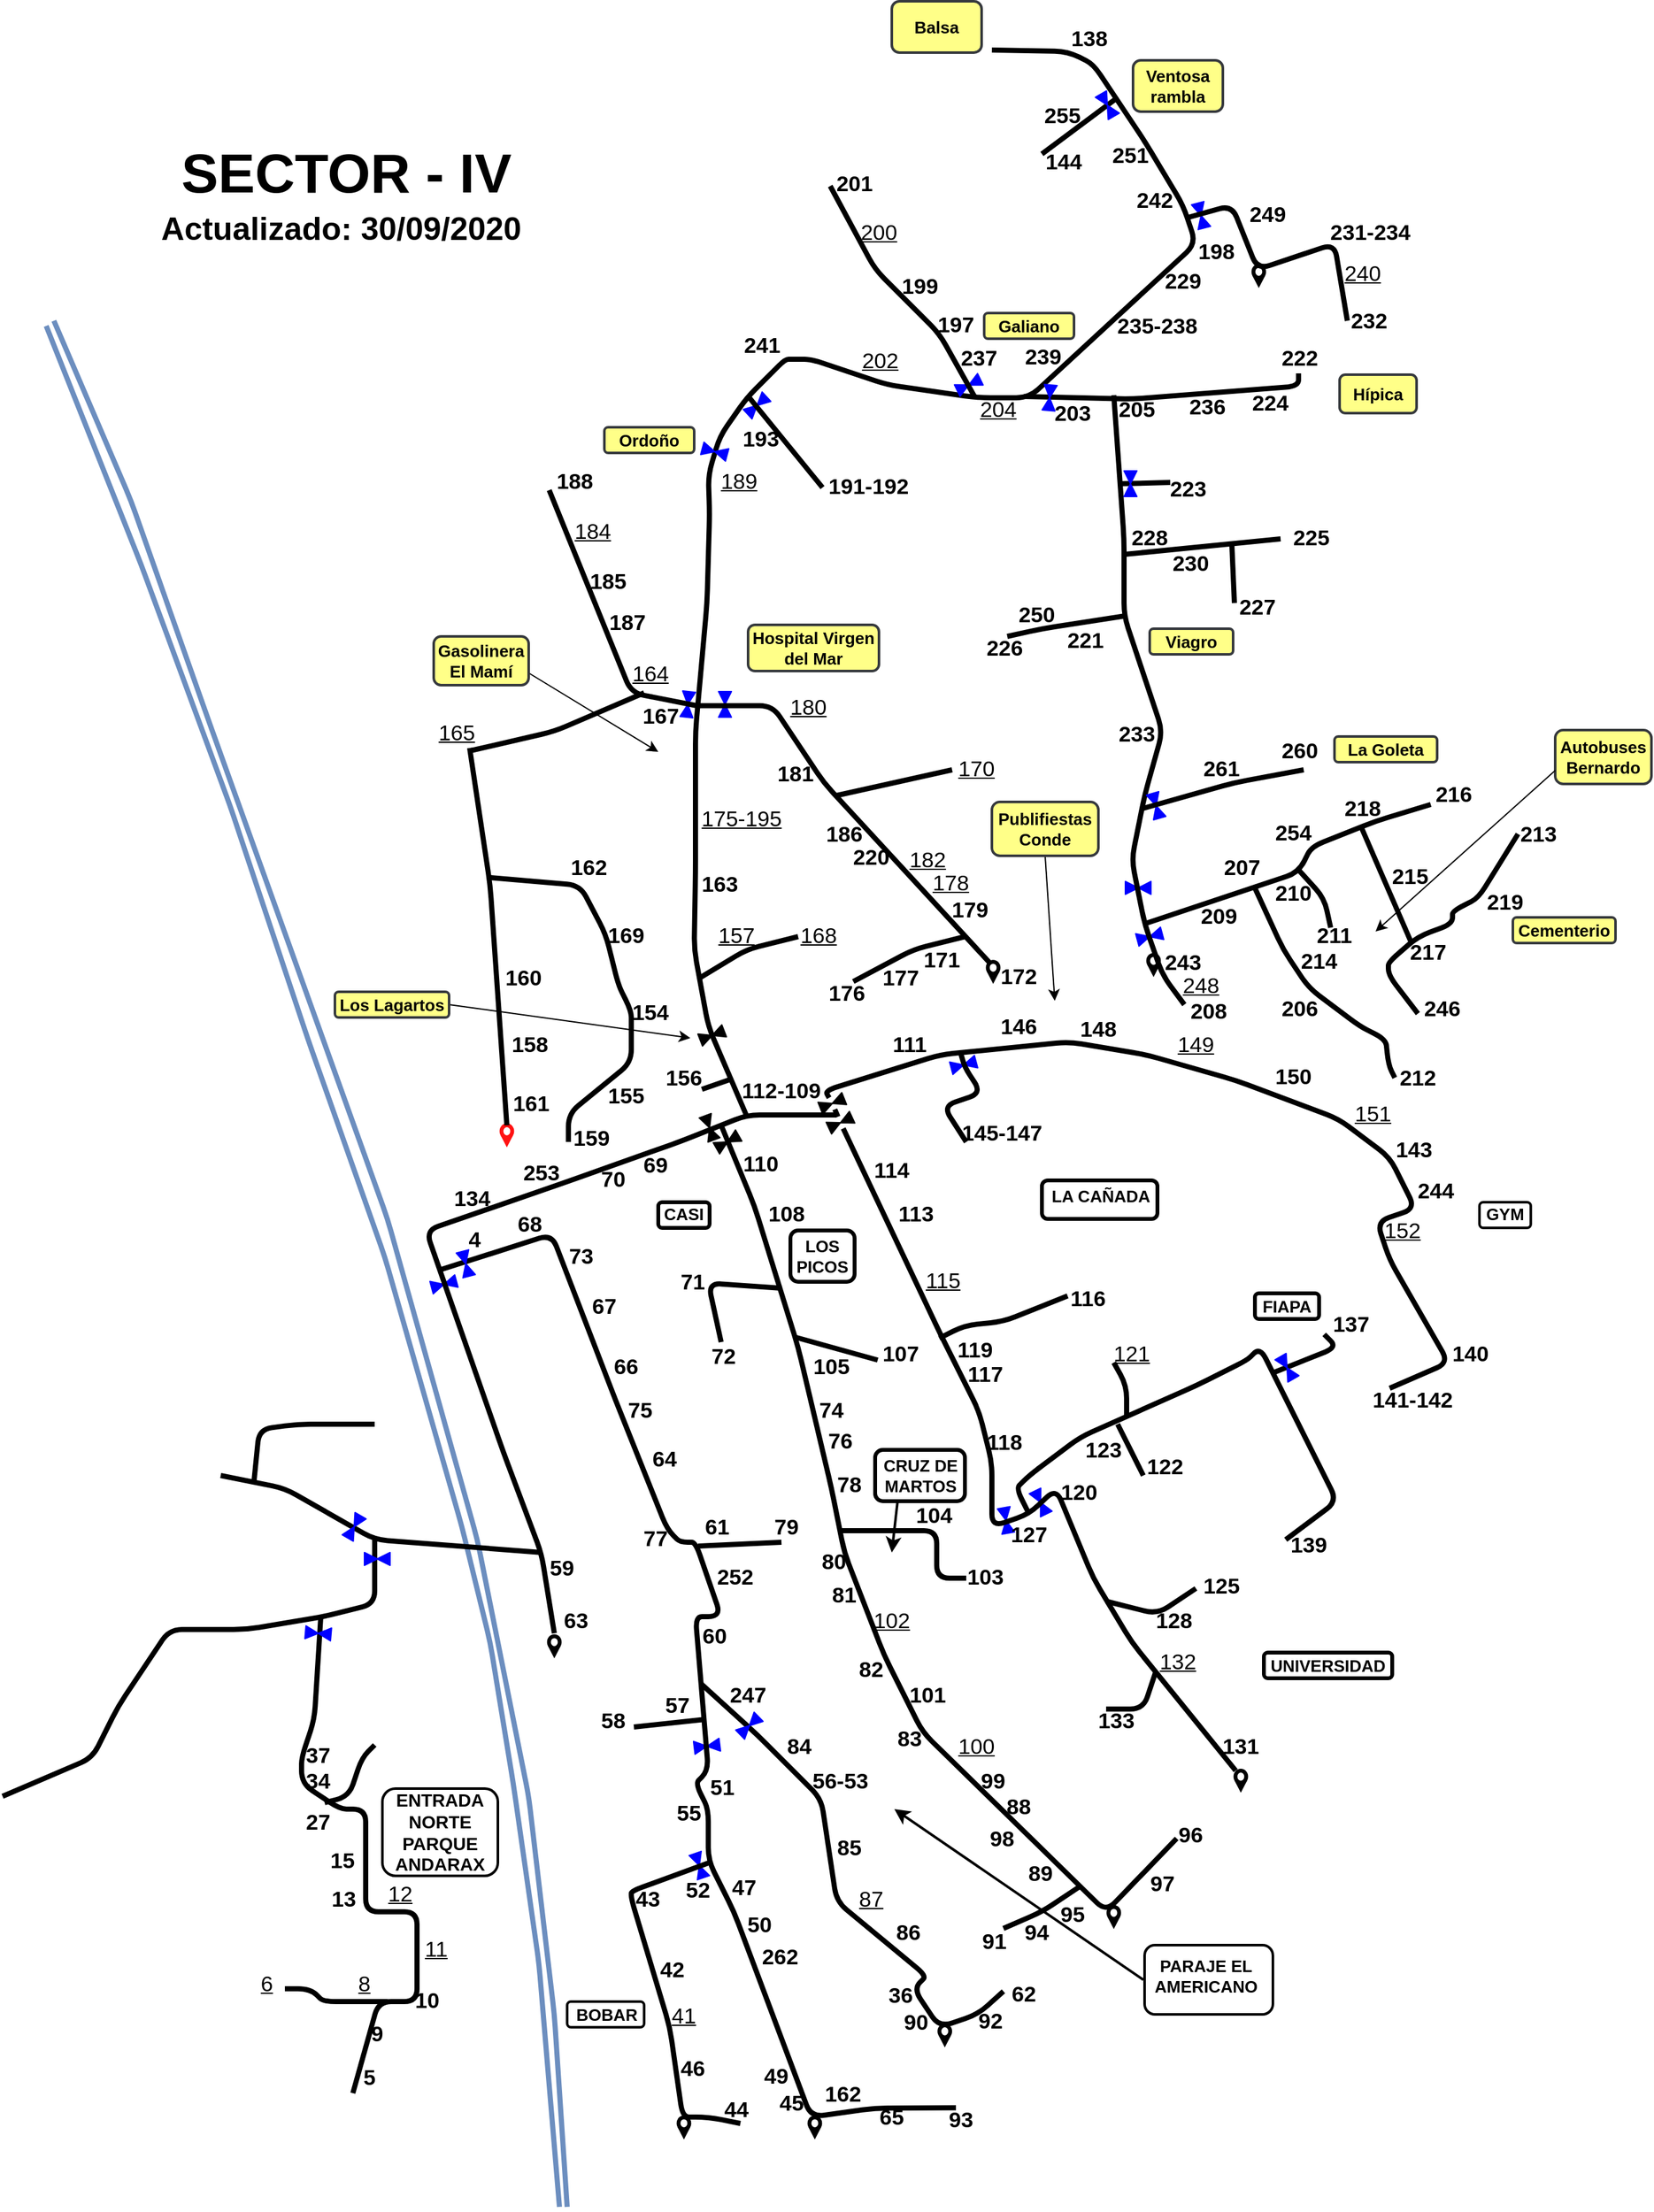 <mxfile>
    <diagram id="HdCi4xxwm43SFn0jPlBq" name="Page-1">
        <mxGraphModel dx="341" dy="1416" grid="1" gridSize="10" guides="1" tooltips="1" connect="1" arrows="1" fold="1" page="1" pageScale="1" pageWidth="827" pageHeight="1169" math="0" shadow="0">
            <root>
                <mxCell id="0"/>
                <mxCell id="1" parent="0"/>
                <mxCell id="sylwxvl_cKESi2oZsQH4-89" value="" style="verticalLabelPosition=bottom;align=center;html=1;verticalAlign=top;pointerEvents=1;dashed=0;shape=mxgraph.pid2valves.valve;valveType=gate;defState=closed;strokeWidth=1;fillColor=none;fontSize=17;rotation=-25;" parent="1" vertex="1">
                    <mxGeometry x="733" y="-290" width="20" height="10" as="geometry"/>
                </mxCell>
                <mxCell id="sylwxvl_cKESi2oZsQH4-2" value="" style="endArrow=none;html=1;strokeWidth=4;fillColor=#dae8fc;strokeColor=#6c8ebf;" parent="1" edge="1">
                    <mxGeometry width="50" height="50" relative="1" as="geometry">
                        <mxPoint x="530" y="560" as="sourcePoint"/>
                        <mxPoint x="130" y="-910" as="targetPoint"/>
                        <Array as="points">
                            <mxPoint x="520" y="410"/>
                            <mxPoint x="500" y="240"/>
                            <mxPoint x="460" y="40"/>
                            <mxPoint x="390" y="-210"/>
                            <mxPoint x="250" y="-600"/>
                            <mxPoint x="190" y="-770"/>
                        </Array>
                    </mxGeometry>
                </mxCell>
                <mxCell id="sylwxvl_cKESi2oZsQH4-3" value="" style="endArrow=none;html=1;strokeWidth=4;fillColor=#dae8fc;strokeColor=#6c8ebf;" parent="1" edge="1">
                    <mxGeometry width="50" height="50" relative="1" as="geometry">
                        <mxPoint x="524" y="560" as="sourcePoint"/>
                        <mxPoint x="124" y="-906" as="targetPoint"/>
                        <Array as="points">
                            <mxPoint x="508" y="370"/>
                            <mxPoint x="488" y="230"/>
                            <mxPoint x="470" y="120"/>
                            <mxPoint x="448" y="30"/>
                            <mxPoint x="388" y="-180"/>
                            <mxPoint x="328" y="-350"/>
                            <mxPoint x="268" y="-530"/>
                            <mxPoint x="198" y="-720"/>
                        </Array>
                    </mxGeometry>
                </mxCell>
                <mxCell id="sylwxvl_cKESi2oZsQH4-4" value="" style="endArrow=none;html=1;strokeWidth=4;" parent="1" edge="1">
                    <mxGeometry width="50" height="50" relative="1" as="geometry">
                        <mxPoint x="510" y="50" as="sourcePoint"/>
                        <mxPoint x="260" y="-10" as="targetPoint"/>
                        <Array as="points">
                            <mxPoint x="380" y="40"/>
                            <mxPoint x="310"/>
                        </Array>
                    </mxGeometry>
                </mxCell>
                <mxCell id="sylwxvl_cKESi2oZsQH4-5" value="" style="endArrow=none;html=1;strokeWidth=4;" parent="1" edge="1">
                    <mxGeometry width="50" height="50" relative="1" as="geometry">
                        <mxPoint x="286" y="-6" as="sourcePoint"/>
                        <mxPoint x="380" y="-50" as="targetPoint"/>
                        <Array as="points">
                            <mxPoint x="290" y="-46"/>
                            <mxPoint x="320" y="-50"/>
                            <mxPoint x="350" y="-50"/>
                        </Array>
                    </mxGeometry>
                </mxCell>
                <mxCell id="sylwxvl_cKESi2oZsQH4-6" value="" style="endArrow=none;html=1;strokeWidth=4;" parent="1" edge="1">
                    <mxGeometry width="50" height="50" relative="1" as="geometry">
                        <mxPoint x="90" y="240" as="sourcePoint"/>
                        <mxPoint x="380" y="40" as="targetPoint"/>
                        <Array as="points">
                            <mxPoint x="160" y="210"/>
                            <mxPoint x="180" y="170"/>
                            <mxPoint x="220" y="110"/>
                            <mxPoint x="280" y="110"/>
                            <mxPoint x="340" y="100"/>
                            <mxPoint x="380" y="90"/>
                        </Array>
                    </mxGeometry>
                </mxCell>
                <mxCell id="sylwxvl_cKESi2oZsQH4-8" value="" style="endArrow=none;html=1;strokeWidth=4;" parent="1" edge="1">
                    <mxGeometry width="50" height="50" relative="1" as="geometry">
                        <mxPoint x="310" y="390" as="sourcePoint"/>
                        <mxPoint x="390" y="400" as="targetPoint"/>
                        <Array as="points">
                            <mxPoint x="330" y="390"/>
                            <mxPoint x="340" y="400"/>
                        </Array>
                    </mxGeometry>
                </mxCell>
                <mxCell id="sylwxvl_cKESi2oZsQH4-9" value="" style="endArrow=none;html=1;strokeWidth=4;" parent="1" edge="1">
                    <mxGeometry width="50" height="50" relative="1" as="geometry">
                        <mxPoint x="341" y="245" as="sourcePoint"/>
                        <mxPoint x="380" y="200" as="targetPoint"/>
                        <Array as="points">
                            <mxPoint x="360" y="240"/>
                            <mxPoint x="370" y="210"/>
                        </Array>
                    </mxGeometry>
                </mxCell>
                <mxCell id="sylwxvl_cKESi2oZsQH4-10" value="&lt;b style=&quot;font-size: 17px;&quot;&gt;37&lt;/b&gt;" style="text;html=1;strokeColor=none;fillColor=none;align=center;verticalAlign=middle;whiteSpace=wrap;rounded=0;opacity=15;strokeWidth=1;perimeterSpacing=0;fontSize=17;" parent="1" vertex="1">
                    <mxGeometry x="316" y="199" width="40" height="20" as="geometry"/>
                </mxCell>
                <mxCell id="sylwxvl_cKESi2oZsQH4-11" value="&lt;b&gt;34&lt;/b&gt;" style="text;html=1;strokeColor=none;fillColor=none;align=center;verticalAlign=middle;whiteSpace=wrap;rounded=0;fontSize=17;opacity=15;" parent="1" vertex="1">
                    <mxGeometry x="316" y="219" width="40" height="20" as="geometry"/>
                </mxCell>
                <mxCell id="sylwxvl_cKESi2oZsQH4-12" value="&lt;div style=&quot;font-size: 14px;&quot;&gt;&lt;span style=&quot;font-size: 14px;&quot;&gt;ENTRADA&lt;/span&gt;&lt;/div&gt;&lt;div style=&quot;font-size: 14px;&quot;&gt;&lt;span style=&quot;font-size: 14px;&quot;&gt;NORTE&lt;/span&gt;&lt;/div&gt;&lt;div style=&quot;font-size: 14px;&quot;&gt;&lt;span style=&quot;font-size: 14px;&quot;&gt;PARQUE&lt;/span&gt;&lt;/div&gt;&lt;div style=&quot;font-size: 14px;&quot;&gt;&lt;span style=&quot;font-size: 14px;&quot;&gt;ANDARAX&lt;/span&gt;&lt;/div&gt;" style="text;html=1;strokeColor=none;fillColor=none;align=center;verticalAlign=middle;whiteSpace=wrap;rounded=0;fontSize=14;opacity=15;fontStyle=1" parent="1" vertex="1">
                    <mxGeometry x="426" y="258" width="10" height="20" as="geometry"/>
                </mxCell>
                <mxCell id="sylwxvl_cKESi2oZsQH4-13" value="" style="rounded=1;whiteSpace=wrap;html=1;strokeWidth=2;fontSize=14;perimeterSpacing=0;fillColor=none;" parent="1" vertex="1">
                    <mxGeometry x="386" y="234" width="90" height="68" as="geometry"/>
                </mxCell>
                <mxCell id="sylwxvl_cKESi2oZsQH4-14" value="&lt;b style=&quot;font-size: 17px;&quot;&gt;27&lt;/b&gt;" style="text;html=1;strokeColor=none;fillColor=none;align=center;verticalAlign=middle;whiteSpace=wrap;rounded=0;fontSize=17;strokeWidth=1;" parent="1" vertex="1">
                    <mxGeometry x="316" y="251" width="40" height="20" as="geometry"/>
                </mxCell>
                <mxCell id="sylwxvl_cKESi2oZsQH4-15" value="&lt;b&gt;15&lt;/b&gt;" style="text;html=1;strokeColor=none;fillColor=none;align=center;verticalAlign=middle;whiteSpace=wrap;rounded=0;fontSize=17;" parent="1" vertex="1">
                    <mxGeometry x="335" y="281" width="40" height="20" as="geometry"/>
                </mxCell>
                <mxCell id="sylwxvl_cKESi2oZsQH4-16" value="13" style="text;html=1;strokeColor=none;fillColor=none;align=center;verticalAlign=middle;whiteSpace=wrap;rounded=0;fontSize=17;fontStyle=1" parent="1" vertex="1">
                    <mxGeometry x="336" y="311" width="40" height="20" as="geometry"/>
                </mxCell>
                <mxCell id="sylwxvl_cKESi2oZsQH4-17" value="&lt;u&gt;12&lt;/u&gt;" style="text;html=1;strokeColor=none;fillColor=none;align=center;verticalAlign=middle;whiteSpace=wrap;rounded=0;fontSize=17;" parent="1" vertex="1">
                    <mxGeometry x="380" y="307" width="40" height="20" as="geometry"/>
                </mxCell>
                <mxCell id="sylwxvl_cKESi2oZsQH4-18" value="&lt;u&gt;11&lt;/u&gt;" style="text;html=1;strokeColor=none;fillColor=none;align=center;verticalAlign=middle;whiteSpace=wrap;rounded=0;fontSize=17;" parent="1" vertex="1">
                    <mxGeometry x="408" y="350" width="40" height="20" as="geometry"/>
                </mxCell>
                <mxCell id="sylwxvl_cKESi2oZsQH4-19" value="&lt;u&gt;6&lt;/u&gt;" style="text;html=1;strokeColor=none;fillColor=none;align=center;verticalAlign=middle;whiteSpace=wrap;rounded=0;fontSize=17;" parent="1" vertex="1">
                    <mxGeometry x="276" y="377" width="40" height="20" as="geometry"/>
                </mxCell>
                <mxCell id="sylwxvl_cKESi2oZsQH4-20" value="8" style="text;html=1;strokeColor=none;fillColor=none;align=center;verticalAlign=middle;whiteSpace=wrap;rounded=0;fontSize=17;fontStyle=4" parent="1" vertex="1">
                    <mxGeometry x="352" y="377" width="40" height="20" as="geometry"/>
                </mxCell>
                <mxCell id="sylwxvl_cKESi2oZsQH4-21" value="10" style="text;html=1;strokeColor=none;fillColor=none;align=center;verticalAlign=middle;whiteSpace=wrap;rounded=0;fontSize=17;fontStyle=1" parent="1" vertex="1">
                    <mxGeometry x="401" y="390" width="40" height="20" as="geometry"/>
                </mxCell>
                <mxCell id="sylwxvl_cKESi2oZsQH4-22" value="9" style="text;html=1;strokeColor=none;fillColor=none;align=center;verticalAlign=middle;whiteSpace=wrap;rounded=0;fontSize=17;fontStyle=1" parent="1" vertex="1">
                    <mxGeometry x="362" y="416" width="40" height="20" as="geometry"/>
                </mxCell>
                <mxCell id="sylwxvl_cKESi2oZsQH4-23" value="5" style="text;html=1;strokeColor=none;fillColor=none;align=center;verticalAlign=middle;whiteSpace=wrap;rounded=0;fontSize=17;fontStyle=1" parent="1" vertex="1">
                    <mxGeometry x="356" y="450" width="40" height="20" as="geometry"/>
                </mxCell>
                <mxCell id="sylwxvl_cKESi2oZsQH4-28" value="" style="verticalLabelPosition=bottom;align=center;html=1;verticalAlign=top;pointerEvents=1;dashed=0;shape=mxgraph.pid2valves.valve;valveType=gate;defState=closed;strokeWidth=1;fillColor=none;fontSize=17;rotation=-60;strokeColor=#0000FF;" parent="1" vertex="1">
                    <mxGeometry x="354" y="25" width="20" height="10" as="geometry"/>
                </mxCell>
                <mxCell id="sylwxvl_cKESi2oZsQH4-36" value="" style="endArrow=none;html=1;strokeWidth=4;" parent="1" edge="1">
                    <mxGeometry width="50" height="50" relative="1" as="geometry">
                        <mxPoint x="363.0" y="471.379" as="sourcePoint"/>
                        <mxPoint x="338" y="100" as="targetPoint"/>
                        <Array as="points">
                            <mxPoint x="383" y="400"/>
                            <mxPoint x="413" y="400"/>
                            <mxPoint x="413" y="330"/>
                            <mxPoint x="373" y="330"/>
                            <mxPoint x="373" y="250"/>
                            <mxPoint x="353" y="250"/>
                            <mxPoint x="323" y="230"/>
                            <mxPoint x="323" y="210"/>
                            <mxPoint x="333" y="180"/>
                        </Array>
                    </mxGeometry>
                </mxCell>
                <mxCell id="sylwxvl_cKESi2oZsQH4-37" value="" style="verticalLabelPosition=bottom;align=center;html=1;verticalAlign=top;pointerEvents=1;dashed=0;shape=mxgraph.pid2valves.valve;valveType=gate;defState=closed;strokeWidth=1;fillColor=none;fontSize=17;rotation=0;strokeColor=#0000FF;" parent="1" vertex="1">
                    <mxGeometry x="372" y="50" width="20" height="10" as="geometry"/>
                </mxCell>
                <mxCell id="sylwxvl_cKESi2oZsQH4-39" value="" style="endArrow=none;html=1;strokeWidth=4;fontSize=17;" parent="1" source="sylwxvl_cKESi2oZsQH4-90" edge="1">
                    <mxGeometry width="50" height="50" relative="1" as="geometry">
                        <mxPoint x="1051" y="220" as="sourcePoint"/>
                        <mxPoint x="1171" y="-78" as="targetPoint"/>
                        <Array as="points">
                            <mxPoint x="731" y="-310"/>
                            <mxPoint x="821" y="-338"/>
                            <mxPoint x="921" y="-348"/>
                            <mxPoint x="981" y="-338"/>
                            <mxPoint x="1051" y="-318"/>
                            <mxPoint x="1131" y="-288"/>
                            <mxPoint x="1171" y="-258"/>
                            <mxPoint x="1191" y="-218"/>
                            <mxPoint x="1161" y="-208"/>
                            <mxPoint x="1171" y="-178"/>
                            <mxPoint x="1217" y="-98"/>
                        </Array>
                    </mxGeometry>
                </mxCell>
                <mxCell id="sylwxvl_cKESi2oZsQH4-40" value="" style="verticalLabelPosition=bottom;align=center;outlineConnect=0;dashed=0;html=1;verticalAlign=top;shape=mxgraph.pid.flow_sensors.rotameter;strokeWidth=3;fillColor=none;fontSize=17;rotation=-90;" parent="1" vertex="1">
                    <mxGeometry x="817.31" y="421.32" width="14" height="8.38" as="geometry"/>
                </mxCell>
                <mxCell id="sylwxvl_cKESi2oZsQH4-41" value="&lt;span style=&quot;color: rgba(0 , 0 , 0 , 0) ; font-family: monospace ; font-size: 0px&quot;&gt;%3CmxGraphModel%3E%3Croot%3E%3CmxCell%20id%3D%220%22%2F%3E%3CmxCell%20id%3D%221%22%20parent%3D%220%22%2F%3E%3CmxCell%20id%3D%222%22%20value%3D%22%22%20style%3D%22verticalLabelPosition%3Dbottom%3Balign%3Dcenter%3Bhtml%3D1%3BverticalAlign%3Dtop%3BpointerEvents%3D1%3Bdashed%3D0%3Bshape%3Dmxgraph.pid2valves.valve%3BvalveType%3Dgate%3BdefState%3Dclosed%3BstrokeWidth%3D1%3BfillColor%3Dnone%3BfontSize%3D17%3Brotation%3D-60%3B%22%20vertex%3D%221%22%20parent%3D%221%22%3E%3CmxGeometry%20x%3D%22834%22%20y%3D%22-500%22%20width%3D%2220%22%20height%3D%2210%22%20as%3D%22geometry%22%2F%3E%3C%2FmxCell%3E%3C%2Froot%3E%3C%2FmxGraphModel%3E&lt;/span&gt;&lt;span style=&quot;color: rgba(0 , 0 , 0 , 0) ; font-family: monospace ; font-size: 0px&quot;&gt;%3CmxGraphModel%3E%3Croot%3E%3CmxCell%20id%3D%220%22%2F%3E%3CmxCell%20id%3D%221%22%20parent%3D%220%22%2F%3E%3CmxCell%20id%3D%222%22%20value%3D%22%22%20style%3D%22verticalLabelPosition%3Dbottom%3Balign%3Dcenter%3Bhtml%3D1%3BverticalAlign%3Dtop%3BpointerEvents%3D1%3Bdashed%3D0%3Bshape%3Dmxgraph.pid2valves.valve%3BvalveType%3Dgate%3BdefState%3Dclosed%3BstrokeWidth%3D1%3BfillColor%3Dnone%3BfontSize%3D17%3Brotation%3D-60%3B%22%20vertex%3D%221%22%20parent%3D%221%22%3E%3CmxGeometry%20x%3D%22834%22%20y%3D%22-500%22%20width%3D%2220%22%20height%3D%2210%22%20as%3D%22geometry%22%2F%3E%3C%2FmxCell%3E%3C%2Froot%3E%3C%2FmxGraphModel%3E&lt;/span&gt;" style="verticalLabelPosition=bottom;align=center;outlineConnect=0;dashed=0;html=1;verticalAlign=top;shape=mxgraph.pid.flow_sensors.rotameter;strokeWidth=3;fillColor=none;fontSize=17;rotation=-90;" parent="1" vertex="1">
                    <mxGeometry x="980.0" y="-413" width="14" height="8.38" as="geometry"/>
                </mxCell>
                <mxCell id="sylwxvl_cKESi2oZsQH4-42" value="" style="verticalLabelPosition=bottom;align=center;outlineConnect=0;dashed=0;html=1;verticalAlign=top;shape=mxgraph.pid.flow_sensors.rotameter;strokeWidth=3;fillColor=none;fontSize=17;rotation=-90;" parent="1" vertex="1">
                    <mxGeometry x="1048" y="222.81" width="14" height="8.38" as="geometry"/>
                </mxCell>
                <mxCell id="sylwxvl_cKESi2oZsQH4-43" value="" style="verticalLabelPosition=bottom;align=center;outlineConnect=0;dashed=0;html=1;verticalAlign=top;shape=mxgraph.pid.flow_sensors.rotameter;strokeWidth=3;fillColor=none;fontSize=17;rotation=-90;" parent="1" vertex="1">
                    <mxGeometry x="949" y="329" width="14" height="8.38" as="geometry"/>
                </mxCell>
                <mxCell id="sylwxvl_cKESi2oZsQH4-44" value="" style="verticalLabelPosition=bottom;align=center;outlineConnect=0;dashed=0;html=1;verticalAlign=top;shape=mxgraph.pid.flow_sensors.rotameter;strokeWidth=3;fillColor=none;fontSize=17;rotation=-90;" parent="1" vertex="1">
                    <mxGeometry x="614" y="493" width="14" height="8.38" as="geometry"/>
                </mxCell>
                <mxCell id="sylwxvl_cKESi2oZsQH4-45" value="" style="verticalLabelPosition=bottom;align=center;outlineConnect=0;dashed=0;html=1;verticalAlign=top;shape=mxgraph.pid.flow_sensors.rotameter;strokeWidth=3;fillColor=none;fontSize=17;rotation=-90;" parent="1" vertex="1">
                    <mxGeometry x="716" y="493" width="14" height="8.38" as="geometry"/>
                </mxCell>
                <mxCell id="sylwxvl_cKESi2oZsQH4-46" value="" style="verticalLabelPosition=bottom;align=center;outlineConnect=0;dashed=0;html=1;verticalAlign=top;shape=mxgraph.pid.flow_sensors.rotameter;strokeWidth=3;fillColor=none;fontSize=17;rotation=-90;strokeColor=#FF1212;" parent="1" vertex="1">
                    <mxGeometry x="476" y="-280.19" width="14" height="8.38" as="geometry"/>
                </mxCell>
                <mxCell id="sylwxvl_cKESi2oZsQH4-47" value="" style="verticalLabelPosition=bottom;align=center;outlineConnect=0;dashed=0;html=1;verticalAlign=top;shape=mxgraph.pid.flow_sensors.rotameter;strokeWidth=3;fillColor=none;fontSize=17;rotation=-90;" parent="1" vertex="1">
                    <mxGeometry x="513" y="118" width="14" height="8.38" as="geometry"/>
                </mxCell>
                <mxCell id="sylwxvl_cKESi2oZsQH4-51" value="" style="verticalLabelPosition=bottom;align=center;html=1;verticalAlign=top;pointerEvents=1;dashed=0;shape=mxgraph.pid2valves.valve;valveType=gate;defState=closed;strokeWidth=1;fillColor=none;fontSize=17;rotation=-116;strokeColor=#0000FF;" parent="1" vertex="1">
                    <mxGeometry x="889" y="6" width="20" height="10" as="geometry"/>
                </mxCell>
                <mxCell id="sylwxvl_cKESi2oZsQH4-53" value="" style="verticalLabelPosition=bottom;align=center;html=1;verticalAlign=top;pointerEvents=1;dashed=0;shape=mxgraph.pid2valves.valve;valveType=gate;defState=closed;strokeWidth=1;fillColor=none;fontSize=17;rotation=-15;strokeColor=#0000FF;" parent="1" vertex="1">
                    <mxGeometry x="974" y="-435" width="20" height="10" as="geometry"/>
                </mxCell>
                <mxCell id="sylwxvl_cKESi2oZsQH4-54" value="" style="verticalLabelPosition=bottom;align=center;html=1;verticalAlign=top;pointerEvents=1;dashed=0;shape=mxgraph.pid2valves.valve;valveType=gate;defState=closed;strokeWidth=1;fillColor=none;fontSize=17;rotation=-100;strokeColor=#0000FF;" parent="1" vertex="1">
                    <mxGeometry x="862" y="20" width="20" height="10" as="geometry"/>
                </mxCell>
                <mxCell id="sylwxvl_cKESi2oZsQH4-55" value="" style="endArrow=none;html=1;strokeWidth=4;fontSize=17;" parent="1" edge="1">
                    <mxGeometry width="50" height="50" relative="1" as="geometry">
                        <mxPoint x="950" y="172" as="sourcePoint"/>
                        <mxPoint x="989" y="142" as="targetPoint"/>
                        <Array as="points">
                            <mxPoint x="979" y="172"/>
                        </Array>
                    </mxGeometry>
                </mxCell>
                <mxCell id="sylwxvl_cKESi2oZsQH4-56" value="133" style="text;html=1;strokeColor=none;fillColor=none;align=center;verticalAlign=middle;whiteSpace=wrap;rounded=0;fontSize=17;fontStyle=1" parent="1" vertex="1">
                    <mxGeometry x="938" y="172" width="40" height="20" as="geometry"/>
                </mxCell>
                <mxCell id="sylwxvl_cKESi2oZsQH4-57" value="131" style="text;html=1;strokeColor=none;fillColor=none;align=center;verticalAlign=middle;whiteSpace=wrap;rounded=0;fontSize=17;fontStyle=1" parent="1" vertex="1">
                    <mxGeometry x="1035" y="192" width="40" height="20" as="geometry"/>
                </mxCell>
                <mxCell id="sylwxvl_cKESi2oZsQH4-58" value="&lt;u&gt;132&lt;/u&gt;" style="text;html=1;strokeColor=none;fillColor=none;align=center;verticalAlign=middle;whiteSpace=wrap;rounded=0;fontSize=17;" parent="1" vertex="1">
                    <mxGeometry x="986" y="126.38" width="40" height="20" as="geometry"/>
                </mxCell>
                <mxCell id="sylwxvl_cKESi2oZsQH4-59" value="" style="endArrow=none;html=1;strokeWidth=4;fontSize=17;" parent="1" edge="1">
                    <mxGeometry width="50" height="50" relative="1" as="geometry">
                        <mxPoint x="950" y="88" as="sourcePoint"/>
                        <mxPoint x="1020" y="78" as="targetPoint"/>
                        <Array as="points">
                            <mxPoint x="990" y="98"/>
                        </Array>
                    </mxGeometry>
                </mxCell>
                <mxCell id="sylwxvl_cKESi2oZsQH4-60" value="128" style="text;html=1;strokeColor=none;fillColor=none;align=center;verticalAlign=middle;whiteSpace=wrap;rounded=0;fontSize=17;fontStyle=1" parent="1" vertex="1">
                    <mxGeometry x="983" y="94" width="40" height="20" as="geometry"/>
                </mxCell>
                <mxCell id="sylwxvl_cKESi2oZsQH4-61" value="125" style="text;html=1;strokeColor=none;fillColor=none;align=center;verticalAlign=middle;whiteSpace=wrap;rounded=0;fontSize=17;fontStyle=1" parent="1" vertex="1">
                    <mxGeometry x="1020" y="67" width="40" height="20" as="geometry"/>
                </mxCell>
                <mxCell id="sylwxvl_cKESi2oZsQH4-62" value="&lt;font style=&quot;font-size: 13px;&quot;&gt;&lt;b style=&quot;font-size: 13px;&quot;&gt;UNIVERSIDAD&lt;/b&gt;&lt;/font&gt;" style="text;html=1;strokeColor=none;fillColor=none;align=center;verticalAlign=middle;whiteSpace=wrap;rounded=0;fontSize=13;" parent="1" vertex="1">
                    <mxGeometry x="1103" y="128" width="40" height="20" as="geometry"/>
                </mxCell>
                <mxCell id="sylwxvl_cKESi2oZsQH4-63" value="" style="rounded=1;whiteSpace=wrap;html=1;strokeWidth=3;fillColor=none;fontSize=13;" parent="1" vertex="1">
                    <mxGeometry x="1073" y="128" width="100" height="20" as="geometry"/>
                </mxCell>
                <mxCell id="sylwxvl_cKESi2oZsQH4-64" value="127" style="text;html=1;strokeColor=none;fillColor=none;align=center;verticalAlign=middle;whiteSpace=wrap;rounded=0;fontSize=17;fontStyle=1" parent="1" vertex="1">
                    <mxGeometry x="870" y="27" width="40" height="20" as="geometry"/>
                </mxCell>
                <mxCell id="sylwxvl_cKESi2oZsQH4-65" value="120" style="text;html=1;strokeColor=none;fillColor=none;align=center;verticalAlign=middle;whiteSpace=wrap;rounded=0;fontSize=17;fontStyle=1" parent="1" vertex="1">
                    <mxGeometry x="909" y="-6" width="40" height="20" as="geometry"/>
                </mxCell>
                <mxCell id="sylwxvl_cKESi2oZsQH4-66" value="" style="endArrow=none;html=1;strokeWidth=4;fontSize=17;" parent="1" edge="1">
                    <mxGeometry width="50" height="50" relative="1" as="geometry">
                        <mxPoint x="1090" y="40" as="sourcePoint"/>
                        <mxPoint x="890" y="20" as="targetPoint"/>
                        <Array as="points">
                            <mxPoint x="1130" y="10"/>
                            <mxPoint x="1070" y="-110"/>
                            <mxPoint x="1060" y="-100"/>
                            <mxPoint x="1020" y="-80"/>
                            <mxPoint x="930" y="-40"/>
                            <mxPoint x="890" y="-10"/>
                            <mxPoint x="880"/>
                        </Array>
                    </mxGeometry>
                </mxCell>
                <mxCell id="sylwxvl_cKESi2oZsQH4-67" value="" style="endArrow=none;html=1;strokeWidth=4;fontSize=17;" parent="1" edge="1">
                    <mxGeometry width="50" height="50" relative="1" as="geometry">
                        <mxPoint x="979" y="-10" as="sourcePoint"/>
                        <mxPoint x="959" y="-50" as="targetPoint"/>
                    </mxGeometry>
                </mxCell>
                <mxCell id="sylwxvl_cKESi2oZsQH4-68" value="" style="endArrow=none;html=1;strokeWidth=4;fontSize=17;" parent="1" edge="1">
                    <mxGeometry width="50" height="50" relative="1" as="geometry">
                        <mxPoint x="966" y="-56" as="sourcePoint"/>
                        <mxPoint x="956" y="-98" as="targetPoint"/>
                        <Array as="points">
                            <mxPoint x="966" y="-80"/>
                        </Array>
                    </mxGeometry>
                </mxCell>
                <mxCell id="sylwxvl_cKESi2oZsQH4-69" value="" style="endArrow=none;html=1;strokeWidth=4;fontSize=17;" parent="1" edge="1">
                    <mxGeometry width="50" height="50" relative="1" as="geometry">
                        <mxPoint x="1080" y="-90" as="sourcePoint"/>
                        <mxPoint x="1120" y="-120" as="targetPoint"/>
                        <Array as="points">
                            <mxPoint x="1130" y="-110"/>
                        </Array>
                    </mxGeometry>
                </mxCell>
                <mxCell id="sylwxvl_cKESi2oZsQH4-70" value="118" style="text;html=1;strokeColor=none;fillColor=none;align=center;verticalAlign=middle;whiteSpace=wrap;rounded=0;fontSize=17;fontStyle=1" parent="1" vertex="1">
                    <mxGeometry x="851" y="-44.81" width="40" height="20" as="geometry"/>
                </mxCell>
                <mxCell id="sylwxvl_cKESi2oZsQH4-71" value="123" style="text;html=1;strokeColor=none;fillColor=none;align=center;verticalAlign=middle;whiteSpace=wrap;rounded=0;fontSize=17;fontStyle=1" parent="1" vertex="1">
                    <mxGeometry x="928" y="-39" width="40" height="20" as="geometry"/>
                </mxCell>
                <mxCell id="sylwxvl_cKESi2oZsQH4-72" value="122" style="text;html=1;strokeColor=none;fillColor=none;align=center;verticalAlign=middle;whiteSpace=wrap;rounded=0;fontSize=17;fontStyle=1" parent="1" vertex="1">
                    <mxGeometry x="976" y="-26" width="40" height="20" as="geometry"/>
                </mxCell>
                <mxCell id="sylwxvl_cKESi2oZsQH4-73" value="137" style="text;html=1;strokeColor=none;fillColor=none;align=center;verticalAlign=middle;whiteSpace=wrap;rounded=0;fontSize=17;fontStyle=1" parent="1" vertex="1">
                    <mxGeometry x="1121" y="-137" width="40" height="20" as="geometry"/>
                </mxCell>
                <mxCell id="sylwxvl_cKESi2oZsQH4-74" value="119" style="text;html=1;strokeColor=none;fillColor=none;align=center;verticalAlign=middle;whiteSpace=wrap;rounded=0;fontSize=17;fontStyle=1" parent="1" vertex="1">
                    <mxGeometry x="828" y="-117" width="40" height="20" as="geometry"/>
                </mxCell>
                <mxCell id="sylwxvl_cKESi2oZsQH4-75" value="117" style="text;html=1;strokeColor=none;fillColor=none;align=center;verticalAlign=middle;whiteSpace=wrap;rounded=0;fontSize=17;fontStyle=1" parent="1" vertex="1">
                    <mxGeometry x="836.31" y="-98" width="40" height="20" as="geometry"/>
                </mxCell>
                <mxCell id="sylwxvl_cKESi2oZsQH4-76" value="" style="endArrow=none;html=1;strokeWidth=4;fontSize=17;" parent="1" edge="1">
                    <mxGeometry width="50" height="50" relative="1" as="geometry">
                        <mxPoint x="820" y="-117" as="sourcePoint"/>
                        <mxPoint x="920" y="-150" as="targetPoint"/>
                        <Array as="points">
                            <mxPoint x="840" y="-127"/>
                            <mxPoint x="870" y="-130"/>
                        </Array>
                    </mxGeometry>
                </mxCell>
                <mxCell id="sylwxvl_cKESi2oZsQH4-77" value="116" style="text;html=1;strokeColor=none;fillColor=none;align=center;verticalAlign=middle;whiteSpace=wrap;rounded=0;fontSize=17;fontStyle=1" parent="1" vertex="1">
                    <mxGeometry x="916" y="-157" width="40" height="20" as="geometry"/>
                </mxCell>
                <mxCell id="sylwxvl_cKESi2oZsQH4-78" value="FIAPA" style="text;html=1;strokeColor=none;fillColor=none;align=center;verticalAlign=middle;whiteSpace=wrap;rounded=0;fontSize=13;fontStyle=1" parent="1" vertex="1">
                    <mxGeometry x="1071" y="-152" width="40" height="20" as="geometry"/>
                </mxCell>
                <mxCell id="sylwxvl_cKESi2oZsQH4-79" value="" style="rounded=1;whiteSpace=wrap;html=1;strokeWidth=3;fillColor=none;fontSize=13;" parent="1" vertex="1">
                    <mxGeometry x="1066" y="-152" width="50" height="20" as="geometry"/>
                </mxCell>
                <mxCell id="sylwxvl_cKESi2oZsQH4-52" value="" style="verticalLabelPosition=bottom;align=center;html=1;verticalAlign=top;pointerEvents=1;dashed=0;shape=mxgraph.pid2valves.valve;valveType=gate;defState=closed;strokeWidth=1;fillColor=none;fontSize=17;rotation=-120;strokeColor=#0000FF;" parent="1" vertex="1">
                    <mxGeometry x="1081" y="-99" width="20" height="10" as="geometry"/>
                </mxCell>
                <mxCell id="sylwxvl_cKESi2oZsQH4-81" value="&lt;u&gt;121&lt;/u&gt;" style="text;html=1;strokeColor=none;fillColor=none;align=center;verticalAlign=middle;whiteSpace=wrap;rounded=0;fontSize=17;" parent="1" vertex="1">
                    <mxGeometry x="950" y="-114" width="40" height="20" as="geometry"/>
                </mxCell>
                <mxCell id="sylwxvl_cKESi2oZsQH4-82" value="115" style="text;html=1;strokeColor=none;fillColor=none;align=center;verticalAlign=middle;whiteSpace=wrap;rounded=0;fontSize=17;fontStyle=4" parent="1" vertex="1">
                    <mxGeometry x="803.31" y="-171" width="40" height="20" as="geometry"/>
                </mxCell>
                <mxCell id="sylwxvl_cKESi2oZsQH4-83" value="113" style="text;html=1;strokeColor=none;fillColor=none;align=center;verticalAlign=middle;whiteSpace=wrap;rounded=0;fontSize=17;fontStyle=1" parent="1" vertex="1">
                    <mxGeometry x="782" y="-223" width="40" height="20" as="geometry"/>
                </mxCell>
                <mxCell id="sylwxvl_cKESi2oZsQH4-84" value="114" style="text;html=1;strokeColor=none;fillColor=none;align=center;verticalAlign=middle;whiteSpace=wrap;rounded=0;fontSize=17;fontStyle=1" parent="1" vertex="1">
                    <mxGeometry x="763.31" y="-257" width="40" height="20" as="geometry"/>
                </mxCell>
                <mxCell id="sylwxvl_cKESi2oZsQH4-85" value="&lt;font style=&quot;font-size: 13px&quot;&gt;&lt;b&gt;LA CAÑADA&lt;/b&gt;&lt;/font&gt;" style="text;html=1;strokeColor=none;fillColor=none;align=center;verticalAlign=middle;whiteSpace=wrap;rounded=0;fontSize=17;" parent="1" vertex="1">
                    <mxGeometry x="896" y="-238" width="100" height="20" as="geometry"/>
                </mxCell>
                <mxCell id="sylwxvl_cKESi2oZsQH4-86" value="" style="rounded=1;whiteSpace=wrap;html=1;strokeWidth=3;fillColor=none;fontSize=17;" parent="1" vertex="1">
                    <mxGeometry x="900" y="-240" width="90" height="30" as="geometry"/>
                </mxCell>
                <mxCell id="sylwxvl_cKESi2oZsQH4-87" value="" style="verticalLabelPosition=bottom;align=center;html=1;verticalAlign=top;pointerEvents=1;dashed=0;shape=mxgraph.pid2valves.valve;valveType=gate;defState=closed;strokeWidth=1;fillColor=none;fontSize=17;rotation=353;strokeColor=#0000FF;" parent="1" vertex="1">
                    <mxGeometry x="629" y="196" width="20" height="10" as="geometry"/>
                </mxCell>
                <mxCell id="sylwxvl_cKESi2oZsQH4-88" value="" style="verticalLabelPosition=bottom;align=center;html=1;verticalAlign=top;pointerEvents=1;dashed=0;shape=mxgraph.pid2valves.valve;valveType=gate;defState=closed;strokeWidth=1;fillColor=none;fontSize=17;rotation=251;strokeColor=#0000FF;" parent="1" vertex="1">
                    <mxGeometry x="623" y="289" width="20" height="10" as="geometry"/>
                </mxCell>
                <mxCell id="sylwxvl_cKESi2oZsQH4-91" value="" style="verticalLabelPosition=bottom;align=center;html=1;verticalAlign=top;pointerEvents=1;dashed=0;shape=mxgraph.pid2valves.valve;valveType=gate;defState=closed;strokeWidth=1;fillColor=none;fontSize=17;rotation=-30;" parent="1" vertex="1">
                    <mxGeometry x="645" y="-275" width="20" height="10" as="geometry"/>
                </mxCell>
                <mxCell id="sylwxvl_cKESi2oZsQH4-93" value="" style="verticalLabelPosition=bottom;align=center;html=1;verticalAlign=top;pointerEvents=1;dashed=0;shape=mxgraph.pid2valves.valve;valveType=gate;defState=closed;strokeWidth=1;fillColor=none;fontSize=17;rotation=-15;strokeColor=#0000FF;" parent="1" vertex="1">
                    <mxGeometry x="829" y="-335" width="20" height="10" as="geometry"/>
                </mxCell>
                <mxCell id="sylwxvl_cKESi2oZsQH4-95" value="" style="verticalLabelPosition=bottom;align=center;html=1;verticalAlign=top;pointerEvents=1;dashed=0;shape=mxgraph.pid2valves.valve;valveType=gate;defState=closed;strokeWidth=1;fillColor=none;fontSize=17;rotation=-15;strokeColor=#0000FF;" parent="1" vertex="1">
                    <mxGeometry x="424" y="-164" width="20" height="10" as="geometry"/>
                </mxCell>
                <mxCell id="sylwxvl_cKESi2oZsQH4-98" value="" style="endArrow=none;html=1;strokeWidth=4;fontSize=17;" parent="1" target="sylwxvl_cKESi2oZsQH4-89" edge="1">
                    <mxGeometry width="50" height="50" relative="1" as="geometry">
                        <mxPoint x="1051" y="220" as="sourcePoint"/>
                        <mxPoint x="1171" y="-78" as="targetPoint"/>
                        <Array as="points">
                            <mxPoint x="970" y="120"/>
                            <mxPoint x="940" y="70"/>
                            <mxPoint x="911"/>
                            <mxPoint x="890" y="20"/>
                            <mxPoint x="861" y="30"/>
                            <mxPoint x="861" y="-20"/>
                            <mxPoint x="851" y="-60"/>
                            <mxPoint x="821" y="-120"/>
                        </Array>
                    </mxGeometry>
                </mxCell>
                <mxCell id="sylwxvl_cKESi2oZsQH4-90" value="" style="verticalLabelPosition=bottom;align=center;html=1;verticalAlign=top;pointerEvents=1;dashed=0;shape=mxgraph.pid2valves.valve;valveType=gate;defState=closed;strokeWidth=1;fillColor=none;fontSize=17;rotation=338;" parent="1" vertex="1">
                    <mxGeometry x="726.62" y="-305" width="20" height="10" as="geometry"/>
                </mxCell>
                <mxCell id="sylwxvl_cKESi2oZsQH4-99" value="" style="endArrow=none;html=1;strokeWidth=4;fontSize=17;" parent="1" source="sylwxvl_cKESi2oZsQH4-89" target="sylwxvl_cKESi2oZsQH4-90" edge="1">
                    <mxGeometry width="50" height="50" relative="1" as="geometry">
                        <mxPoint x="740.836" y="-289.508" as="sourcePoint"/>
                        <mxPoint x="1171" y="-78" as="targetPoint"/>
                        <Array as="points"/>
                    </mxGeometry>
                </mxCell>
                <mxCell id="sylwxvl_cKESi2oZsQH4-100" value="" style="endArrow=none;html=1;strokeWidth=4;fontSize=17;" parent="1" edge="1">
                    <mxGeometry width="50" height="50" relative="1" as="geometry">
                        <mxPoint x="520" y="112.952" as="sourcePoint"/>
                        <mxPoint x="740" y="-291" as="targetPoint"/>
                        <Array as="points">
                            <mxPoint x="510" y="51"/>
                            <mxPoint x="480" y="-29"/>
                            <mxPoint x="420" y="-201"/>
                            <mxPoint x="530" y="-239"/>
                            <mxPoint x="620" y="-271"/>
                            <mxPoint x="670" y="-291"/>
                        </Array>
                    </mxGeometry>
                </mxCell>
                <mxCell id="sylwxvl_cKESi2oZsQH4-102" value="" style="endArrow=none;html=1;strokeWidth=4;fontSize=17;" parent="1" edge="1">
                    <mxGeometry width="50" height="50" relative="1" as="geometry">
                        <mxPoint x="1005" y="272.857" as="sourcePoint"/>
                        <mxPoint x="650" y="-283" as="targetPoint"/>
                        <Array as="points">
                            <mxPoint x="950" y="330"/>
                            <mxPoint x="807" y="190"/>
                            <mxPoint x="777" y="130"/>
                            <mxPoint x="746" y="50"/>
                            <mxPoint x="736"/>
                            <mxPoint x="710" y="-110"/>
                            <mxPoint x="676" y="-220"/>
                        </Array>
                    </mxGeometry>
                </mxCell>
                <mxCell id="sylwxvl_cKESi2oZsQH4-103" value="CASI" style="text;html=1;strokeColor=none;fillColor=none;align=center;verticalAlign=middle;whiteSpace=wrap;rounded=0;fontSize=13;fontStyle=1" parent="1" vertex="1">
                    <mxGeometry x="601" y="-224" width="40" height="20" as="geometry"/>
                </mxCell>
                <mxCell id="sylwxvl_cKESi2oZsQH4-104" value="" style="rounded=1;whiteSpace=wrap;html=1;strokeWidth=3;fillColor=none;fontSize=13;" parent="1" vertex="1">
                    <mxGeometry x="601" y="-223" width="40" height="20" as="geometry"/>
                </mxCell>
                <mxCell id="fkt52YcFWbxHf_qx1ULQ-1" value="" style="endArrow=none;html=1;strokeWidth=4;" parent="1" edge="1">
                    <mxGeometry width="50" height="50" relative="1" as="geometry">
                        <mxPoint x="870" y="343" as="sourcePoint"/>
                        <mxPoint x="930" y="310" as="targetPoint"/>
                        <Array as="points">
                            <mxPoint x="900" y="330"/>
                        </Array>
                    </mxGeometry>
                </mxCell>
                <mxCell id="fkt52YcFWbxHf_qx1ULQ-2" value="" style="endArrow=none;html=1;strokeWidth=4;" parent="1" edge="1">
                    <mxGeometry width="50" height="50" relative="1" as="geometry">
                        <mxPoint x="741" y="33" as="sourcePoint"/>
                        <mxPoint x="841" y="70" as="targetPoint"/>
                        <Array as="points">
                            <mxPoint x="818" y="33"/>
                            <mxPoint x="818" y="70"/>
                        </Array>
                    </mxGeometry>
                </mxCell>
                <mxCell id="fkt52YcFWbxHf_qx1ULQ-3" value="" style="endArrow=none;html=1;strokeWidth=4;" parent="1" edge="1">
                    <mxGeometry width="50" height="50" relative="1" as="geometry">
                        <mxPoint x="707" y="-118" as="sourcePoint"/>
                        <mxPoint x="772" y="-100" as="targetPoint"/>
                    </mxGeometry>
                </mxCell>
                <mxCell id="fkt52YcFWbxHf_qx1ULQ-4" value="" style="endArrow=none;html=1;strokeWidth=4;" parent="1" edge="1">
                    <mxGeometry width="50" height="50" relative="1" as="geometry">
                        <mxPoint x="697" y="-156" as="sourcePoint"/>
                        <mxPoint x="650" y="-114" as="targetPoint"/>
                        <Array as="points">
                            <mxPoint x="640" y="-160"/>
                        </Array>
                    </mxGeometry>
                </mxCell>
                <mxCell id="sylwxvl_cKESi2oZsQH4-92" value="" style="verticalLabelPosition=bottom;align=center;html=1;verticalAlign=top;pointerEvents=1;dashed=0;shape=mxgraph.pid2valves.valve;valveType=gate;defState=closed;strokeWidth=1;fillColor=none;fontSize=17;rotation=-110;" parent="1" vertex="1">
                    <mxGeometry x="631" y="-286" width="20" height="10" as="geometry"/>
                </mxCell>
                <mxCell id="fkt52YcFWbxHf_qx1ULQ-8" value="" style="endArrow=none;html=1;strokeWidth=4;" parent="1" edge="1">
                    <mxGeometry width="50" height="50" relative="1" as="geometry">
                        <mxPoint x="841" y="-270" as="sourcePoint"/>
                        <mxPoint x="837" y="-338" as="targetPoint"/>
                        <Array as="points">
                            <mxPoint x="823" y="-298"/>
                            <mxPoint x="853" y="-308"/>
                            <mxPoint x="840" y="-328"/>
                        </Array>
                    </mxGeometry>
                </mxCell>
                <mxCell id="fkt52YcFWbxHf_qx1ULQ-9" value="145-147" style="text;html=1;strokeColor=none;fillColor=none;align=center;verticalAlign=middle;whiteSpace=wrap;rounded=0;fontStyle=1;fontSize=17;" parent="1" vertex="1">
                    <mxGeometry x="834" y="-286" width="70" height="20" as="geometry"/>
                </mxCell>
                <mxCell id="fkt52YcFWbxHf_qx1ULQ-10" value="112-109" style="text;html=1;strokeColor=none;fillColor=none;align=center;verticalAlign=middle;whiteSpace=wrap;rounded=0;fontSize=17;fontStyle=1" parent="1" vertex="1">
                    <mxGeometry x="662" y="-319" width="70" height="20" as="geometry"/>
                </mxCell>
                <mxCell id="fkt52YcFWbxHf_qx1ULQ-11" value="111" style="text;html=1;strokeColor=none;fillColor=none;align=center;verticalAlign=middle;whiteSpace=wrap;rounded=0;fontSize=17;fontStyle=1" parent="1" vertex="1">
                    <mxGeometry x="777.31" y="-355" width="40" height="20" as="geometry"/>
                </mxCell>
                <mxCell id="fkt52YcFWbxHf_qx1ULQ-12" value="146" style="text;html=1;strokeColor=none;fillColor=none;align=center;verticalAlign=middle;whiteSpace=wrap;rounded=0;fontSize=17;fontStyle=1" parent="1" vertex="1">
                    <mxGeometry x="862" y="-369" width="40" height="20" as="geometry"/>
                </mxCell>
                <mxCell id="fkt52YcFWbxHf_qx1ULQ-13" value="148" style="text;html=1;strokeColor=none;fillColor=none;align=center;verticalAlign=middle;whiteSpace=wrap;rounded=0;fontSize=17;fontStyle=1" parent="1" vertex="1">
                    <mxGeometry x="924" y="-367" width="40" height="20" as="geometry"/>
                </mxCell>
                <mxCell id="fkt52YcFWbxHf_qx1ULQ-14" value="110" style="text;html=1;strokeColor=none;fillColor=none;align=center;verticalAlign=middle;whiteSpace=wrap;rounded=0;fontSize=17;fontStyle=1" parent="1" vertex="1">
                    <mxGeometry x="661" y="-262" width="40" height="20" as="geometry"/>
                </mxCell>
                <mxCell id="fkt52YcFWbxHf_qx1ULQ-15" value="69" style="text;html=1;strokeColor=none;fillColor=none;align=center;verticalAlign=middle;whiteSpace=wrap;rounded=0;fontSize=17;fontStyle=1" parent="1" vertex="1">
                    <mxGeometry x="579" y="-261" width="40" height="20" as="geometry"/>
                </mxCell>
                <mxCell id="fkt52YcFWbxHf_qx1ULQ-16" value="71" style="text;html=1;strokeColor=none;fillColor=none;align=center;verticalAlign=middle;whiteSpace=wrap;rounded=0;fontSize=17;fontStyle=1" parent="1" vertex="1">
                    <mxGeometry x="608" y="-170" width="40" height="20" as="geometry"/>
                </mxCell>
                <mxCell id="fkt52YcFWbxHf_qx1ULQ-17" value="108" style="text;html=1;strokeColor=none;fillColor=none;align=center;verticalAlign=middle;whiteSpace=wrap;rounded=0;fontSize=17;fontStyle=1" parent="1" vertex="1">
                    <mxGeometry x="681" y="-223" width="40" height="20" as="geometry"/>
                </mxCell>
                <mxCell id="fkt52YcFWbxHf_qx1ULQ-18" value="LOS PICOS" style="text;html=1;strokeColor=none;fillColor=none;align=center;verticalAlign=middle;whiteSpace=wrap;rounded=0;fontSize=13;fontStyle=1" parent="1" vertex="1">
                    <mxGeometry x="709" y="-191" width="40" height="20" as="geometry"/>
                </mxCell>
                <mxCell id="fkt52YcFWbxHf_qx1ULQ-19" value="" style="rounded=1;html=1;fontSize=13;noLabel=1;fontColor=none;whiteSpace=wrap;fillColor=none;strokeWidth=3;" parent="1" vertex="1">
                    <mxGeometry x="704" y="-201" width="50" height="40" as="geometry"/>
                </mxCell>
                <mxCell id="fkt52YcFWbxHf_qx1ULQ-20" value="72" style="text;html=1;strokeColor=none;fillColor=none;align=center;verticalAlign=middle;whiteSpace=wrap;rounded=0;fontSize=17;fontColor=none;fontStyle=1" parent="1" vertex="1">
                    <mxGeometry x="632" y="-112" width="40" height="20" as="geometry"/>
                </mxCell>
                <mxCell id="fkt52YcFWbxHf_qx1ULQ-21" value="105" style="text;html=1;strokeColor=none;fillColor=none;align=center;verticalAlign=middle;whiteSpace=wrap;rounded=0;fontSize=17;fontColor=none;fontStyle=1" parent="1" vertex="1">
                    <mxGeometry x="716" y="-104" width="40" height="20" as="geometry"/>
                </mxCell>
                <mxCell id="fkt52YcFWbxHf_qx1ULQ-22" value="107" style="text;html=1;strokeColor=none;fillColor=none;align=center;verticalAlign=middle;whiteSpace=wrap;rounded=0;fontSize=17;fontColor=none;fontStyle=1" parent="1" vertex="1">
                    <mxGeometry x="770" y="-114" width="40" height="20" as="geometry"/>
                </mxCell>
                <mxCell id="fkt52YcFWbxHf_qx1ULQ-23" value="74" style="text;html=1;strokeColor=none;fillColor=none;align=center;verticalAlign=middle;whiteSpace=wrap;rounded=0;fontSize=17;fontColor=none;fontStyle=1" parent="1" vertex="1">
                    <mxGeometry x="716" y="-70" width="40" height="20" as="geometry"/>
                </mxCell>
                <mxCell id="fkt52YcFWbxHf_qx1ULQ-24" value="76" style="text;html=1;strokeColor=none;fillColor=none;align=center;verticalAlign=middle;whiteSpace=wrap;rounded=0;fontSize=17;fontColor=none;fontStyle=1" parent="1" vertex="1">
                    <mxGeometry x="723" y="-46" width="40" height="20" as="geometry"/>
                </mxCell>
                <mxCell id="fkt52YcFWbxHf_qx1ULQ-25" value="78" style="text;html=1;strokeColor=none;fillColor=none;align=center;verticalAlign=middle;whiteSpace=wrap;rounded=0;fontSize=17;fontColor=none;fontStyle=1" parent="1" vertex="1">
                    <mxGeometry x="730" y="-12" width="40" height="20" as="geometry"/>
                </mxCell>
                <mxCell id="fkt52YcFWbxHf_qx1ULQ-26" value="104" style="text;html=1;strokeColor=none;fillColor=none;align=center;verticalAlign=middle;whiteSpace=wrap;rounded=0;fontSize=17;fontColor=none;fontStyle=1" parent="1" vertex="1">
                    <mxGeometry x="796.31" y="12" width="40" height="20" as="geometry"/>
                </mxCell>
                <mxCell id="fkt52YcFWbxHf_qx1ULQ-27" value="103" style="text;html=1;strokeColor=none;fillColor=none;align=center;verticalAlign=middle;whiteSpace=wrap;rounded=0;fontSize=17;fontColor=none;fontStyle=1" parent="1" vertex="1">
                    <mxGeometry x="836.31" y="60" width="40" height="20" as="geometry"/>
                </mxCell>
                <mxCell id="fkt52YcFWbxHf_qx1ULQ-28" value="CRUZ DE MARTOS" style="text;html=1;strokeColor=none;fillColor=none;align=center;verticalAlign=middle;whiteSpace=wrap;rounded=0;fontSize=13;fontColor=none;fontStyle=1" parent="1" vertex="1">
                    <mxGeometry x="773.62" y="-20" width="62.69" height="20" as="geometry"/>
                </mxCell>
                <mxCell id="fkt52YcFWbxHf_qx1ULQ-29" value="" style="rounded=1;whiteSpace=wrap;html=1;strokeWidth=3;fillColor=none;fontSize=13;fontColor=none;" parent="1" vertex="1">
                    <mxGeometry x="770" y="-30" width="70" height="40" as="geometry"/>
                </mxCell>
                <mxCell id="fkt52YcFWbxHf_qx1ULQ-30" value="" style="endArrow=classic;html=1;strokeWidth=2;fontSize=13;fontColor=none;exitX=0.25;exitY=1;exitDx=0;exitDy=0;" parent="1" source="fkt52YcFWbxHf_qx1ULQ-29" edge="1">
                    <mxGeometry width="50" height="50" relative="1" as="geometry">
                        <mxPoint x="651" y="-4" as="sourcePoint"/>
                        <mxPoint x="783" y="50" as="targetPoint"/>
                    </mxGeometry>
                </mxCell>
                <mxCell id="fkt52YcFWbxHf_qx1ULQ-31" value="134" style="text;html=1;strokeColor=none;fillColor=none;align=center;verticalAlign=middle;whiteSpace=wrap;rounded=0;fontSize=17;fontColor=none;fontStyle=1" parent="1" vertex="1">
                    <mxGeometry x="436" y="-235" width="40" height="20" as="geometry"/>
                </mxCell>
                <mxCell id="fkt52YcFWbxHf_qx1ULQ-32" value="4" style="text;html=1;strokeColor=none;fillColor=none;align=center;verticalAlign=middle;whiteSpace=wrap;rounded=0;fontSize=17;fontColor=none;fontStyle=1" parent="1" vertex="1">
                    <mxGeometry x="438" y="-203" width="40" height="20" as="geometry"/>
                </mxCell>
                <mxCell id="fkt52YcFWbxHf_qx1ULQ-33" value="" style="endArrow=none;html=1;strokeWidth=4;fontSize=17;fontColor=none;" parent="1" edge="1">
                    <mxGeometry width="50" height="50" relative="1" as="geometry">
                        <mxPoint x="430" y="-170" as="sourcePoint"/>
                        <mxPoint x="833" y="482.69" as="targetPoint"/>
                        <Array as="points">
                            <mxPoint x="518" y="-198"/>
                            <mxPoint x="568" y="-68"/>
                            <mxPoint x="608" y="32"/>
                            <mxPoint x="618" y="42"/>
                            <mxPoint x="630" y="42"/>
                            <mxPoint x="650" y="100"/>
                            <mxPoint x="630" y="100"/>
                            <mxPoint x="640" y="220"/>
                            <mxPoint x="630" y="230"/>
                            <mxPoint x="640" y="250"/>
                            <mxPoint x="640" y="290"/>
                            <mxPoint x="660" y="330"/>
                            <mxPoint x="720" y="490"/>
                            <mxPoint x="770" y="483"/>
                        </Array>
                    </mxGeometry>
                </mxCell>
                <mxCell id="fkt52YcFWbxHf_qx1ULQ-35" value="68" style="text;html=1;strokeColor=none;fillColor=none;align=center;verticalAlign=middle;whiteSpace=wrap;rounded=0;fontSize=17;fontColor=none;fontStyle=1" parent="1" vertex="1">
                    <mxGeometry x="481" y="-215" width="40" height="20" as="geometry"/>
                </mxCell>
                <mxCell id="fkt52YcFWbxHf_qx1ULQ-36" value="73" style="text;html=1;strokeColor=none;fillColor=none;align=center;verticalAlign=middle;whiteSpace=wrap;rounded=0;fontSize=17;fontColor=none;fontStyle=1" parent="1" vertex="1">
                    <mxGeometry x="521" y="-190" width="40" height="20" as="geometry"/>
                </mxCell>
                <mxCell id="fkt52YcFWbxHf_qx1ULQ-37" value="67" style="text;html=1;strokeColor=none;fillColor=none;align=center;verticalAlign=middle;whiteSpace=wrap;rounded=0;fontSize=17;fontColor=none;fontStyle=1" parent="1" vertex="1">
                    <mxGeometry x="539" y="-151" width="40" height="20" as="geometry"/>
                </mxCell>
                <mxCell id="fkt52YcFWbxHf_qx1ULQ-38" value="66" style="text;html=1;strokeColor=none;fillColor=none;align=center;verticalAlign=middle;whiteSpace=wrap;rounded=0;fontSize=17;fontColor=none;fontStyle=1" parent="1" vertex="1">
                    <mxGeometry x="556" y="-104" width="40" height="20" as="geometry"/>
                </mxCell>
                <mxCell id="fkt52YcFWbxHf_qx1ULQ-39" value="75" style="text;html=1;strokeColor=none;fillColor=none;align=center;verticalAlign=middle;whiteSpace=wrap;rounded=0;fontSize=17;fontColor=none;fontStyle=1" parent="1" vertex="1">
                    <mxGeometry x="567" y="-70" width="40" height="20" as="geometry"/>
                </mxCell>
                <mxCell id="fkt52YcFWbxHf_qx1ULQ-40" value="64" style="text;html=1;strokeColor=none;fillColor=none;align=center;verticalAlign=middle;whiteSpace=wrap;rounded=0;fontSize=17;fontColor=none;fontStyle=1" parent="1" vertex="1">
                    <mxGeometry x="586" y="-32" width="40" height="20" as="geometry"/>
                </mxCell>
                <mxCell id="fkt52YcFWbxHf_qx1ULQ-41" value="77" style="text;html=1;strokeColor=none;fillColor=none;align=center;verticalAlign=middle;whiteSpace=wrap;rounded=0;fontSize=17;fontColor=none;fontStyle=1" parent="1" vertex="1">
                    <mxGeometry x="579" y="30" width="40" height="20" as="geometry"/>
                </mxCell>
                <mxCell id="fkt52YcFWbxHf_qx1ULQ-42" value="61" style="text;html=1;strokeColor=none;fillColor=none;align=center;verticalAlign=middle;whiteSpace=wrap;rounded=0;fontSize=17;fontColor=none;fontStyle=1" parent="1" vertex="1">
                    <mxGeometry x="627" y="21" width="40" height="20" as="geometry"/>
                </mxCell>
                <mxCell id="fkt52YcFWbxHf_qx1ULQ-43" value="252" style="text;html=1;strokeColor=none;fillColor=none;align=center;verticalAlign=middle;whiteSpace=wrap;rounded=0;fontSize=17;fontColor=none;fontStyle=1" parent="1" vertex="1">
                    <mxGeometry x="641" y="60" width="40" height="20" as="geometry"/>
                </mxCell>
                <mxCell id="fkt52YcFWbxHf_qx1ULQ-44" value="59" style="text;html=1;strokeColor=none;fillColor=none;align=center;verticalAlign=middle;whiteSpace=wrap;rounded=0;fontSize=17;fontColor=none;fontStyle=1" parent="1" vertex="1">
                    <mxGeometry x="506" y="53" width="40" height="20" as="geometry"/>
                </mxCell>
                <mxCell id="fkt52YcFWbxHf_qx1ULQ-45" value="63" style="text;html=1;strokeColor=none;fillColor=none;align=center;verticalAlign=middle;whiteSpace=wrap;rounded=0;fontSize=17;fontColor=none;fontStyle=1" parent="1" vertex="1">
                    <mxGeometry x="517" y="94" width="40" height="20" as="geometry"/>
                </mxCell>
                <mxCell id="fkt52YcFWbxHf_qx1ULQ-46" value="60" style="text;html=1;strokeColor=none;fillColor=none;align=center;verticalAlign=middle;whiteSpace=wrap;rounded=0;fontSize=17;fontColor=none;fontStyle=1" parent="1" vertex="1">
                    <mxGeometry x="625" y="106.38" width="40" height="20" as="geometry"/>
                </mxCell>
                <mxCell id="fkt52YcFWbxHf_qx1ULQ-47" value="58" style="text;html=1;strokeColor=none;fillColor=none;align=center;verticalAlign=middle;whiteSpace=wrap;rounded=0;fontSize=17;fontColor=none;fontStyle=1" parent="1" vertex="1">
                    <mxGeometry x="546" y="172" width="40" height="20" as="geometry"/>
                </mxCell>
                <mxCell id="fkt52YcFWbxHf_qx1ULQ-48" value="57" style="text;html=1;strokeColor=none;fillColor=none;align=center;verticalAlign=middle;whiteSpace=wrap;rounded=0;fontSize=17;fontColor=none;fontStyle=1" parent="1" vertex="1">
                    <mxGeometry x="596" y="160" width="40" height="20" as="geometry"/>
                </mxCell>
                <mxCell id="fkt52YcFWbxHf_qx1ULQ-50" value="" style="endArrow=none;html=1;strokeWidth=4;fontSize=17;fontColor=none;" parent="1" edge="1">
                    <mxGeometry width="50" height="50" relative="1" as="geometry">
                        <mxPoint x="582" y="186" as="sourcePoint"/>
                        <mxPoint x="638" y="180" as="targetPoint"/>
                    </mxGeometry>
                </mxCell>
                <mxCell id="fkt52YcFWbxHf_qx1ULQ-51" value="" style="endArrow=none;html=1;strokeWidth=4;fontSize=17;fontColor=none;" parent="1" edge="1">
                    <mxGeometry width="50" height="50" relative="1" as="geometry">
                        <mxPoint x="870" y="392" as="sourcePoint"/>
                        <mxPoint x="634" y="152" as="targetPoint"/>
                        <Array as="points">
                            <mxPoint x="850" y="410"/>
                            <mxPoint x="820" y="420"/>
                            <mxPoint x="800" y="390"/>
                            <mxPoint x="810" y="380"/>
                            <mxPoint x="740" y="322"/>
                            <mxPoint x="728" y="242"/>
                            <mxPoint x="678" y="192"/>
                        </Array>
                    </mxGeometry>
                </mxCell>
                <mxCell id="fkt52YcFWbxHf_qx1ULQ-52" value="" style="endArrow=none;html=1;strokeWidth=4;fontSize=17;fontColor=none;" parent="1" edge="1">
                    <mxGeometry width="50" height="50" relative="1" as="geometry">
                        <mxPoint x="665" y="495" as="sourcePoint"/>
                        <mxPoint x="640" y="292" as="targetPoint"/>
                        <Array as="points">
                            <mxPoint x="640" y="490"/>
                            <mxPoint x="620" y="490"/>
                            <mxPoint x="610" y="420"/>
                            <mxPoint x="580" y="320"/>
                            <mxPoint x="580" y="314"/>
                        </Array>
                    </mxGeometry>
                </mxCell>
                <mxCell id="fkt52YcFWbxHf_qx1ULQ-54" value="247" style="text;html=1;strokeColor=none;fillColor=none;align=center;verticalAlign=middle;whiteSpace=wrap;rounded=0;fontSize=17;fontColor=none;fontStyle=1" parent="1" vertex="1">
                    <mxGeometry x="651" y="152" width="40" height="20" as="geometry"/>
                </mxCell>
                <mxCell id="fkt52YcFWbxHf_qx1ULQ-55" value="84" style="text;html=1;strokeColor=none;fillColor=none;align=center;verticalAlign=middle;whiteSpace=wrap;rounded=0;fontSize=17;fontColor=none;fontStyle=1" parent="1" vertex="1">
                    <mxGeometry x="691" y="192" width="40" height="20" as="geometry"/>
                </mxCell>
                <mxCell id="fkt52YcFWbxHf_qx1ULQ-56" value="56-53" style="text;html=1;strokeColor=none;fillColor=none;align=center;verticalAlign=middle;whiteSpace=wrap;rounded=0;fontSize=17;fontColor=none;fontStyle=1" parent="1" vertex="1">
                    <mxGeometry x="718" y="219" width="50" height="20" as="geometry"/>
                </mxCell>
                <mxCell id="fkt52YcFWbxHf_qx1ULQ-57" value="" style="verticalLabelPosition=bottom;align=center;html=1;verticalAlign=top;pointerEvents=1;dashed=0;shape=mxgraph.pid2valves.valve;valveType=gate;defState=closed;strokeWidth=1;fillColor=none;fontSize=17;rotation=0;strokeColor=#0000FF;" parent="1" vertex="1">
                    <mxGeometry x="965" y="-473" width="20" height="10" as="geometry"/>
                </mxCell>
                <mxCell id="fkt52YcFWbxHf_qx1ULQ-58" value="" style="verticalLabelPosition=bottom;align=center;html=1;verticalAlign=top;pointerEvents=1;dashed=0;shape=mxgraph.pid2valves.valve;valveType=gate;defState=closed;strokeWidth=1;fillColor=none;fontSize=17;rotation=276;strokeColor=#0000FF;" parent="1" vertex="1">
                    <mxGeometry x="614" y="-616" width="20" height="10" as="geometry"/>
                </mxCell>
                <mxCell id="fkt52YcFWbxHf_qx1ULQ-59" value="" style="verticalLabelPosition=bottom;align=center;html=1;verticalAlign=top;pointerEvents=1;dashed=0;shape=mxgraph.pid2valves.valve;valveType=gate;defState=closed;strokeWidth=1;fillColor=none;fontSize=17;rotation=316;strokeColor=#0000FF;" parent="1" vertex="1">
                    <mxGeometry x="662" y="180" width="20" height="10" as="geometry"/>
                </mxCell>
                <mxCell id="fkt52YcFWbxHf_qx1ULQ-62" value="55" style="text;html=1;strokeColor=none;fillColor=none;align=center;verticalAlign=middle;whiteSpace=wrap;rounded=0;fontSize=17;fontColor=none;fontStyle=1" parent="1" vertex="1">
                    <mxGeometry x="605" y="244" width="40" height="20" as="geometry"/>
                </mxCell>
                <mxCell id="fkt52YcFWbxHf_qx1ULQ-63" value="51" style="text;html=1;strokeColor=none;fillColor=none;align=center;verticalAlign=middle;whiteSpace=wrap;rounded=0;fontSize=17;fontColor=none;fontStyle=1" parent="1" vertex="1">
                    <mxGeometry x="631" y="224" width="40" height="20" as="geometry"/>
                </mxCell>
                <mxCell id="fkt52YcFWbxHf_qx1ULQ-64" value="85" style="text;html=1;strokeColor=none;fillColor=none;align=center;verticalAlign=middle;whiteSpace=wrap;rounded=0;fontSize=17;fontColor=none;fontStyle=1" parent="1" vertex="1">
                    <mxGeometry x="730" y="271" width="40" height="20" as="geometry"/>
                </mxCell>
                <mxCell id="fkt52YcFWbxHf_qx1ULQ-65" value="87" style="text;html=1;strokeColor=none;fillColor=none;align=center;verticalAlign=middle;whiteSpace=wrap;rounded=0;fontSize=17;fontColor=none;fontStyle=4" parent="1" vertex="1">
                    <mxGeometry x="746.62" y="311" width="40" height="20" as="geometry"/>
                </mxCell>
                <mxCell id="fkt52YcFWbxHf_qx1ULQ-66" value="52" style="text;html=1;strokeColor=none;fillColor=none;align=center;verticalAlign=middle;whiteSpace=wrap;rounded=0;fontSize=17;fontColor=none;fontStyle=1" parent="1" vertex="1">
                    <mxGeometry x="612" y="304" width="40" height="20" as="geometry"/>
                </mxCell>
                <mxCell id="fkt52YcFWbxHf_qx1ULQ-67" value="43" style="text;html=1;strokeColor=none;fillColor=none;align=center;verticalAlign=middle;whiteSpace=wrap;rounded=0;fontSize=17;fontColor=none;fontStyle=1" parent="1" vertex="1">
                    <mxGeometry x="573" y="311" width="40" height="20" as="geometry"/>
                </mxCell>
                <mxCell id="fkt52YcFWbxHf_qx1ULQ-68" value="&lt;b&gt;50&lt;/b&gt;" style="text;html=1;strokeColor=none;fillColor=none;align=center;verticalAlign=middle;whiteSpace=wrap;rounded=0;fontSize=17;fontColor=none;" parent="1" vertex="1">
                    <mxGeometry x="660" y="331" width="40" height="20" as="geometry"/>
                </mxCell>
                <mxCell id="fkt52YcFWbxHf_qx1ULQ-69" value="262" style="text;html=1;strokeColor=none;fillColor=none;align=center;verticalAlign=middle;whiteSpace=wrap;rounded=0;fontSize=17;fontColor=none;fontStyle=1" parent="1" vertex="1">
                    <mxGeometry x="676" y="356" width="40" height="20" as="geometry"/>
                </mxCell>
                <mxCell id="fkt52YcFWbxHf_qx1ULQ-70" value="47" style="text;html=1;strokeColor=none;fillColor=none;align=center;verticalAlign=middle;whiteSpace=wrap;rounded=0;fontSize=17;fontColor=none;fontStyle=1" parent="1" vertex="1">
                    <mxGeometry x="648" y="302" width="40" height="20" as="geometry"/>
                </mxCell>
                <mxCell id="fkt52YcFWbxHf_qx1ULQ-71" value="42" style="text;html=1;strokeColor=none;fillColor=none;align=center;verticalAlign=middle;whiteSpace=wrap;rounded=0;fontSize=17;fontColor=none;fontStyle=1" parent="1" vertex="1">
                    <mxGeometry x="592" y="366" width="40" height="20" as="geometry"/>
                </mxCell>
                <mxCell id="fkt52YcFWbxHf_qx1ULQ-72" value="41" style="text;html=1;strokeColor=none;fillColor=none;align=center;verticalAlign=middle;whiteSpace=wrap;rounded=0;fontSize=17;fontColor=none;fontStyle=4" parent="1" vertex="1">
                    <mxGeometry x="601" y="402.32" width="40" height="20" as="geometry"/>
                </mxCell>
                <mxCell id="fkt52YcFWbxHf_qx1ULQ-73" value="46" style="text;html=1;strokeColor=none;fillColor=none;align=center;verticalAlign=middle;whiteSpace=wrap;rounded=0;fontSize=17;fontColor=none;fontStyle=1" parent="1" vertex="1">
                    <mxGeometry x="608" y="443" width="40" height="20" as="geometry"/>
                </mxCell>
                <mxCell id="fkt52YcFWbxHf_qx1ULQ-74" value="49" style="text;html=1;strokeColor=none;fillColor=none;align=center;verticalAlign=middle;whiteSpace=wrap;rounded=0;fontSize=17;fontColor=none;fontStyle=1" parent="1" vertex="1">
                    <mxGeometry x="673" y="449" width="40" height="20" as="geometry"/>
                </mxCell>
                <mxCell id="fkt52YcFWbxHf_qx1ULQ-75" value="44" style="text;html=1;strokeColor=none;fillColor=none;align=center;verticalAlign=middle;whiteSpace=wrap;rounded=0;fontSize=17;fontColor=none;fontStyle=1" parent="1" vertex="1">
                    <mxGeometry x="642" y="475" width="40" height="20" as="geometry"/>
                </mxCell>
                <mxCell id="fkt52YcFWbxHf_qx1ULQ-76" value="45" style="text;html=1;strokeColor=none;fillColor=none;align=center;verticalAlign=middle;whiteSpace=wrap;rounded=0;fontSize=17;fontColor=none;fontStyle=1" parent="1" vertex="1">
                    <mxGeometry x="685" y="470" width="40" height="20" as="geometry"/>
                </mxCell>
                <mxCell id="fkt52YcFWbxHf_qx1ULQ-77" value="162" style="text;html=1;strokeColor=none;fillColor=none;align=center;verticalAlign=middle;whiteSpace=wrap;rounded=0;fontSize=17;fontColor=none;fontStyle=1" parent="1" vertex="1">
                    <mxGeometry x="725" y="463" width="40" height="20" as="geometry"/>
                </mxCell>
                <mxCell id="fkt52YcFWbxHf_qx1ULQ-78" value="65" style="text;html=1;strokeColor=none;fillColor=none;align=center;verticalAlign=middle;whiteSpace=wrap;rounded=0;fontSize=17;fontColor=none;fontStyle=1" parent="1" vertex="1">
                    <mxGeometry x="763" y="481.38" width="40" height="20" as="geometry"/>
                </mxCell>
                <mxCell id="fkt52YcFWbxHf_qx1ULQ-79" value="93" style="text;html=1;strokeColor=none;fillColor=none;align=center;verticalAlign=middle;whiteSpace=wrap;rounded=0;fontSize=17;fontColor=none;fontStyle=1" parent="1" vertex="1">
                    <mxGeometry x="817.31" y="483" width="40" height="20" as="geometry"/>
                </mxCell>
                <mxCell id="fkt52YcFWbxHf_qx1ULQ-80" value="90" style="text;html=1;strokeColor=none;fillColor=none;align=center;verticalAlign=middle;whiteSpace=wrap;rounded=0;fontSize=17;fontColor=none;fontStyle=1" parent="1" vertex="1">
                    <mxGeometry x="782" y="406.62" width="40" height="20" as="geometry"/>
                </mxCell>
                <mxCell id="fkt52YcFWbxHf_qx1ULQ-81" value="36" style="text;html=1;strokeColor=none;fillColor=none;align=center;verticalAlign=middle;whiteSpace=wrap;rounded=0;fontSize=17;fontColor=none;fontStyle=1" parent="1" vertex="1">
                    <mxGeometry x="770" y="386" width="40" height="20" as="geometry"/>
                </mxCell>
                <mxCell id="fkt52YcFWbxHf_qx1ULQ-82" value="92" style="text;html=1;strokeColor=none;fillColor=none;align=center;verticalAlign=middle;whiteSpace=wrap;rounded=0;fontSize=17;fontColor=none;fontStyle=1" parent="1" vertex="1">
                    <mxGeometry x="840" y="405.62" width="40" height="20" as="geometry"/>
                </mxCell>
                <mxCell id="fkt52YcFWbxHf_qx1ULQ-83" value="62" style="text;html=1;strokeColor=none;fillColor=none;align=center;verticalAlign=middle;whiteSpace=wrap;rounded=0;fontSize=17;fontColor=none;fontStyle=1" parent="1" vertex="1">
                    <mxGeometry x="866" y="384.62" width="40" height="20" as="geometry"/>
                </mxCell>
                <mxCell id="fkt52YcFWbxHf_qx1ULQ-84" value="86" style="text;html=1;strokeColor=none;fillColor=none;align=center;verticalAlign=middle;whiteSpace=wrap;rounded=0;fontSize=17;fontColor=none;fontStyle=1" parent="1" vertex="1">
                    <mxGeometry x="775.62" y="337.38" width="40" height="20" as="geometry"/>
                </mxCell>
                <mxCell id="fkt52YcFWbxHf_qx1ULQ-85" value="79" style="text;html=1;strokeColor=none;fillColor=none;align=center;verticalAlign=middle;whiteSpace=wrap;rounded=0;fontSize=17;fontColor=none;fontStyle=1" parent="1" vertex="1">
                    <mxGeometry x="681" y="21" width="40" height="20" as="geometry"/>
                </mxCell>
                <mxCell id="fkt52YcFWbxHf_qx1ULQ-86" value="" style="endArrow=none;html=1;strokeWidth=4;fontSize=17;fontColor=none;" parent="1" edge="1">
                    <mxGeometry width="50" height="50" relative="1" as="geometry">
                        <mxPoint x="632" y="45" as="sourcePoint"/>
                        <mxPoint x="697" y="42" as="targetPoint"/>
                    </mxGeometry>
                </mxCell>
                <mxCell id="fkt52YcFWbxHf_qx1ULQ-87" value="70" style="text;html=1;strokeColor=none;fillColor=none;align=center;verticalAlign=middle;whiteSpace=wrap;rounded=0;fontSize=17;fontColor=none;fontStyle=1" parent="1" vertex="1">
                    <mxGeometry x="546" y="-250" width="40" height="20" as="geometry"/>
                </mxCell>
                <mxCell id="fkt52YcFWbxHf_qx1ULQ-88" value="253" style="text;html=1;strokeColor=none;fillColor=none;align=center;verticalAlign=middle;whiteSpace=wrap;rounded=0;fontSize=17;fontColor=none;fontStyle=1" parent="1" vertex="1">
                    <mxGeometry x="490" y="-255" width="40" height="20" as="geometry"/>
                </mxCell>
                <mxCell id="fkt52YcFWbxHf_qx1ULQ-89" value="&lt;font style=&quot;font-size: 13px&quot;&gt;BOBAR&lt;/font&gt;" style="text;html=1;strokeColor=none;fillColor=none;align=center;verticalAlign=middle;whiteSpace=wrap;rounded=0;fontSize=13;fontColor=none;strokeWidth=2;fontStyle=1" parent="1" vertex="1">
                    <mxGeometry x="541" y="400" width="40" height="20" as="geometry"/>
                </mxCell>
                <mxCell id="fkt52YcFWbxHf_qx1ULQ-90" value="" style="rounded=1;whiteSpace=wrap;html=1;strokeWidth=2;fillColor=none;fontSize=13;fontColor=none;" parent="1" vertex="1">
                    <mxGeometry x="530" y="400" width="60" height="20" as="geometry"/>
                </mxCell>
                <mxCell id="fkt52YcFWbxHf_qx1ULQ-92" value="&lt;font style=&quot;font-size: 17px&quot;&gt;80&lt;/font&gt;" style="text;html=1;strokeColor=none;fillColor=none;align=center;verticalAlign=middle;whiteSpace=wrap;rounded=0;fontSize=13;fontColor=none;fontStyle=1;strokeWidth=1;" parent="1" vertex="1">
                    <mxGeometry x="718" y="48" width="40" height="20" as="geometry"/>
                </mxCell>
                <mxCell id="fkt52YcFWbxHf_qx1ULQ-93" value="&lt;font style=&quot;font-size: 17px&quot;&gt;81&lt;/font&gt;" style="text;html=1;strokeColor=none;fillColor=none;align=center;verticalAlign=middle;whiteSpace=wrap;rounded=0;fontSize=13;fontColor=none;fontStyle=1" parent="1" vertex="1">
                    <mxGeometry x="726" y="74" width="40" height="20" as="geometry"/>
                </mxCell>
                <mxCell id="fkt52YcFWbxHf_qx1ULQ-94" value="102" style="text;html=1;strokeColor=none;fillColor=none;align=center;verticalAlign=middle;whiteSpace=wrap;rounded=0;fontSize=17;fontColor=none;fontStyle=4" parent="1" vertex="1">
                    <mxGeometry x="763.31" y="94" width="40" height="20" as="geometry"/>
                </mxCell>
                <mxCell id="fkt52YcFWbxHf_qx1ULQ-95" value="&lt;b&gt;82&lt;/b&gt;" style="text;html=1;strokeColor=none;fillColor=none;align=center;verticalAlign=middle;whiteSpace=wrap;rounded=0;fontSize=17;fontColor=none;" parent="1" vertex="1">
                    <mxGeometry x="746.62" y="132" width="40" height="20" as="geometry"/>
                </mxCell>
                <mxCell id="fkt52YcFWbxHf_qx1ULQ-96" value="101" style="text;html=1;strokeColor=none;fillColor=none;align=center;verticalAlign=middle;whiteSpace=wrap;rounded=0;fontSize=17;fontColor=none;fontStyle=1" parent="1" vertex="1">
                    <mxGeometry x="791.31" y="152" width="40" height="20" as="geometry"/>
                </mxCell>
                <mxCell id="fkt52YcFWbxHf_qx1ULQ-97" value="83" style="text;html=1;strokeColor=none;fillColor=none;align=center;verticalAlign=middle;whiteSpace=wrap;rounded=0;fontSize=17;fontColor=none;fontStyle=1" parent="1" vertex="1">
                    <mxGeometry x="777.31" y="186" width="40" height="20" as="geometry"/>
                </mxCell>
                <mxCell id="fkt52YcFWbxHf_qx1ULQ-98" value="100" style="text;html=1;strokeColor=none;fillColor=none;align=center;verticalAlign=middle;whiteSpace=wrap;rounded=0;fontSize=17;fontColor=none;fontStyle=4" parent="1" vertex="1">
                    <mxGeometry x="829" y="192" width="40" height="20" as="geometry"/>
                </mxCell>
                <mxCell id="fkt52YcFWbxHf_qx1ULQ-99" value="99" style="text;html=1;strokeColor=none;fillColor=none;align=center;verticalAlign=middle;whiteSpace=wrap;rounded=0;fontSize=17;fontColor=none;fontStyle=1" parent="1" vertex="1">
                    <mxGeometry x="842" y="219" width="40" height="20" as="geometry"/>
                </mxCell>
                <mxCell id="fkt52YcFWbxHf_qx1ULQ-100" value="88" style="text;html=1;strokeColor=none;fillColor=none;align=center;verticalAlign=middle;whiteSpace=wrap;rounded=0;fontSize=17;fontColor=none;fontStyle=1" parent="1" vertex="1">
                    <mxGeometry x="862" y="239" width="40" height="20" as="geometry"/>
                </mxCell>
                <mxCell id="fkt52YcFWbxHf_qx1ULQ-101" value="98" style="text;html=1;strokeColor=none;fillColor=none;align=center;verticalAlign=middle;whiteSpace=wrap;rounded=0;fontSize=17;fontColor=none;fontStyle=1" parent="1" vertex="1">
                    <mxGeometry x="849" y="264" width="40" height="20" as="geometry"/>
                </mxCell>
                <mxCell id="fkt52YcFWbxHf_qx1ULQ-102" value="89" style="text;html=1;strokeColor=none;fillColor=none;align=center;verticalAlign=middle;whiteSpace=wrap;rounded=0;fontSize=17;fontColor=none;fontStyle=1" parent="1" vertex="1">
                    <mxGeometry x="879" y="291" width="40" height="20" as="geometry"/>
                </mxCell>
                <mxCell id="fkt52YcFWbxHf_qx1ULQ-103" value="95" style="text;html=1;strokeColor=none;fillColor=none;align=center;verticalAlign=middle;whiteSpace=wrap;rounded=0;fontSize=17;fontColor=none;fontStyle=1" parent="1" vertex="1">
                    <mxGeometry x="904" y="323.19" width="40" height="20" as="geometry"/>
                </mxCell>
                <mxCell id="fkt52YcFWbxHf_qx1ULQ-104" value="94" style="text;html=1;strokeColor=none;fillColor=none;align=center;verticalAlign=middle;whiteSpace=wrap;rounded=0;fontSize=17;fontColor=none;fontStyle=1" parent="1" vertex="1">
                    <mxGeometry x="876" y="337.38" width="40" height="20" as="geometry"/>
                </mxCell>
                <mxCell id="fkt52YcFWbxHf_qx1ULQ-105" value="91" style="text;html=1;strokeColor=none;fillColor=none;align=center;verticalAlign=middle;whiteSpace=wrap;rounded=0;fontSize=17;fontColor=none;fontStyle=1" parent="1" vertex="1">
                    <mxGeometry x="843.31" y="344" width="40" height="20" as="geometry"/>
                </mxCell>
                <mxCell id="fkt52YcFWbxHf_qx1ULQ-106" value="97" style="text;html=1;strokeColor=none;fillColor=none;align=center;verticalAlign=middle;whiteSpace=wrap;rounded=0;fontSize=17;fontColor=none;fontStyle=1" parent="1" vertex="1">
                    <mxGeometry x="974" y="299" width="40" height="20" as="geometry"/>
                </mxCell>
                <mxCell id="fkt52YcFWbxHf_qx1ULQ-107" value="96" style="text;html=1;strokeColor=none;fillColor=none;align=center;verticalAlign=middle;whiteSpace=wrap;rounded=0;fontSize=17;fontColor=none;fontStyle=1" parent="1" vertex="1">
                    <mxGeometry x="996" y="261" width="40" height="20" as="geometry"/>
                </mxCell>
                <mxCell id="fkt52YcFWbxHf_qx1ULQ-108" value="PARAJE EL AMERICANO" style="text;html=1;strokeColor=none;fillColor=none;align=center;verticalAlign=middle;whiteSpace=wrap;rounded=0;fontSize=13;fontColor=none;fontStyle=1" parent="1" vertex="1">
                    <mxGeometry x="1008" y="370" width="40" height="20" as="geometry"/>
                </mxCell>
                <mxCell id="fkt52YcFWbxHf_qx1ULQ-109" value="" style="rounded=1;whiteSpace=wrap;html=1;strokeWidth=2;fillColor=none;fontSize=13;fontColor=none;" parent="1" vertex="1">
                    <mxGeometry x="980" y="356" width="100" height="54" as="geometry"/>
                </mxCell>
                <mxCell id="fkt52YcFWbxHf_qx1ULQ-110" value="" style="endArrow=classic;html=1;strokeWidth=2;fontSize=13;fontColor=none;exitX=0;exitY=0.5;exitDx=0;exitDy=0;" parent="1" edge="1">
                    <mxGeometry width="50" height="50" relative="1" as="geometry">
                        <mxPoint x="979" y="383" as="sourcePoint"/>
                        <mxPoint x="785" y="250" as="targetPoint"/>
                    </mxGeometry>
                </mxCell>
                <mxCell id="fkt52YcFWbxHf_qx1ULQ-111" value="" style="endArrow=none;html=1;strokeWidth=4;fontSize=13;fontColor=none;" parent="1" edge="1">
                    <mxGeometry width="50" height="50" relative="1" as="geometry">
                        <mxPoint x="861" y="-1121" as="sourcePoint"/>
                        <mxPoint x="670" y="-290" as="targetPoint"/>
                        <Array as="points">
                            <mxPoint x="920" y="-1120"/>
                            <mxPoint x="940" y="-1110"/>
                            <mxPoint x="980" y="-1050"/>
                            <mxPoint x="1010" y="-1000"/>
                            <mxPoint x="1020" y="-970"/>
                            <mxPoint x="890" y="-850"/>
                            <mxPoint x="850" y="-850"/>
                            <mxPoint x="780" y="-860"/>
                            <mxPoint x="720" y="-880"/>
                            <mxPoint x="710" y="-880"/>
                            <mxPoint x="700" y="-880"/>
                            <mxPoint x="690" y="-870"/>
                            <mxPoint x="670" y="-850"/>
                            <mxPoint x="649" y="-820"/>
                            <mxPoint x="640" y="-790"/>
                            <mxPoint x="641" y="-760"/>
                            <mxPoint x="639" y="-690"/>
                            <mxPoint x="630" y="-590"/>
                            <mxPoint x="630" y="-480"/>
                            <mxPoint x="629" y="-420"/>
                            <mxPoint x="640" y="-360"/>
                        </Array>
                    </mxGeometry>
                </mxCell>
                <mxCell id="fkt52YcFWbxHf_qx1ULQ-112" value="" style="endArrow=none;html=1;strokeWidth=4;fontSize=13;fontColor=none;" parent="1" edge="1">
                    <mxGeometry width="50" height="50" relative="1" as="geometry">
                        <mxPoint x="1011" y="-377" as="sourcePoint"/>
                        <mxPoint x="956" y="-852" as="targetPoint"/>
                        <Array as="points">
                            <mxPoint x="994" y="-400"/>
                            <mxPoint x="980" y="-440"/>
                            <mxPoint x="970" y="-490"/>
                            <mxPoint x="980" y="-540"/>
                            <mxPoint x="994" y="-590"/>
                            <mxPoint x="964" y="-680"/>
                            <mxPoint x="964" y="-740"/>
                        </Array>
                    </mxGeometry>
                </mxCell>
                <mxCell id="fkt52YcFWbxHf_qx1ULQ-113" value="" style="endArrow=none;html=1;strokeWidth=4;fontSize=13;fontColor=none;" parent="1" edge="1">
                    <mxGeometry width="50" height="50" relative="1" as="geometry">
                        <mxPoint x="886" y="-851" as="sourcePoint"/>
                        <mxPoint x="1100" y="-869" as="targetPoint"/>
                        <Array as="points">
                            <mxPoint x="970" y="-849"/>
                            <mxPoint x="1100" y="-859"/>
                        </Array>
                    </mxGeometry>
                </mxCell>
                <mxCell id="fkt52YcFWbxHf_qx1ULQ-115" value="" style="verticalLabelPosition=bottom;align=center;html=1;verticalAlign=top;pointerEvents=1;dashed=0;shape=mxgraph.pid2valves.valve;valveType=gate;defState=closed;strokeWidth=1;fillColor=none;fontSize=17;rotation=-90;strokeColor=#0000FF;" parent="1" vertex="1">
                    <mxGeometry x="643" y="-616" width="20" height="10" as="geometry"/>
                </mxCell>
                <mxCell id="fkt52YcFWbxHf_qx1ULQ-116" value="" style="verticalLabelPosition=bottom;align=center;html=1;verticalAlign=top;pointerEvents=1;dashed=0;shape=mxgraph.pid2valves.valve;valveType=gate;defState=closed;strokeWidth=1;fillColor=none;fontSize=17;rotation=339;" parent="1" vertex="1">
                    <mxGeometry x="633" y="-358" width="20" height="10" as="geometry"/>
                </mxCell>
                <mxCell id="fkt52YcFWbxHf_qx1ULQ-117" value="" style="verticalLabelPosition=bottom;align=center;html=1;verticalAlign=top;pointerEvents=1;dashed=0;shape=mxgraph.pid2valves.valve;valveType=gate;defState=closed;strokeWidth=1;fillColor=none;fontSize=17;rotation=15;strokeColor=#0000FF;" parent="1" vertex="1">
                    <mxGeometry x="635" y="-813" width="20" height="10" as="geometry"/>
                </mxCell>
                <mxCell id="fkt52YcFWbxHf_qx1ULQ-118" value="" style="verticalLabelPosition=bottom;align=center;html=1;verticalAlign=top;pointerEvents=1;dashed=0;shape=mxgraph.pid2valves.valve;valveType=gate;defState=closed;strokeWidth=1;fillColor=none;fontSize=17;rotation=317;strokeColor=#0000FF;" parent="1" vertex="1">
                    <mxGeometry x="668" y="-849" width="20" height="10" as="geometry"/>
                </mxCell>
                <mxCell id="fkt52YcFWbxHf_qx1ULQ-119" value="" style="verticalLabelPosition=bottom;align=center;html=1;verticalAlign=top;pointerEvents=1;dashed=0;shape=mxgraph.pid2valves.valve;valveType=gate;defState=closed;strokeWidth=1;fillColor=none;fontSize=17;rotation=254;strokeColor=#0000FF;" parent="1" vertex="1">
                    <mxGeometry x="979" y="-537" width="20" height="10" as="geometry"/>
                </mxCell>
                <mxCell id="fkt52YcFWbxHf_qx1ULQ-120" value="&lt;span style=&quot;color: rgba(0 , 0 , 0 , 0) ; font-family: monospace ; font-size: 0px&quot;&gt;%3CmxGraphModel%3E%3Croot%3E%3CmxCell%20id%3D%220%22%2F%3E%3CmxCell%20id%3D%221%22%20parent%3D%220%22%2F%3E%3CmxCell%20id%3D%222%22%20value%3D%22%22%20style%3D%22verticalLabelPosition%3Dbottom%3Balign%3Dcenter%3Bhtml%3D1%3BverticalAlign%3Dtop%3BpointerEvents%3D1%3Bdashed%3D0%3Bshape%3Dmxgraph.pid2valves.valve%3BvalveType%3Dgate%3BdefState%3Dclosed%3BstrokeWidth%3D1%3BfillColor%3Dnone%3BfontSize%3D17%3Brotation%3D-60%3B%22%20vertex%3D%221%22%20parent%3D%221%22%3E%3CmxGeometry%20x%3D%22834%22%20y%3D%22-500%22%20width%3D%2220%22%20height%3D%2210%22%20as%3D%22geometry%22%2F%3E%3C%2FmxCell%3E%3C%2Froot%3E%3C%2FmxGraphModel%3E&lt;/span&gt;&lt;span style=&quot;color: rgba(0 , 0 , 0 , 0) ; font-family: monospace ; font-size: 0px&quot;&gt;%3CmxGraphModel%3E%3Croot%3E%3CmxCell%20id%3D%220%22%2F%3E%3CmxCell%20id%3D%221%22%20parent%3D%220%22%2F%3E%3CmxCell%20id%3D%222%22%20value%3D%22%22%20style%3D%22verticalLabelPosition%3Dbottom%3Balign%3Dcenter%3Bhtml%3D1%3BverticalAlign%3Dtop%3BpointerEvents%3D1%3Bdashed%3D0%3Bshape%3Dmxgraph.pid2valves.valve%3BvalveType%3Dgate%3BdefState%3Dclosed%3BstrokeWidth%3D1%3BfillColor%3Dnone%3BfontSize%3D17%3Brotation%3D-60%3B%22%20vertex%3D%221%22%20parent%3D%221%22%3E%3CmxGeometry%20x%3D%22834%22%20y%3D%22-500%22%20width%3D%2220%22%20height%3D%2210%22%20as%3D%22geometry%22%2F%3E%3C%2FmxCell%3E%3C%2Froot%3E%3C%2FmxGraphModel%3E&lt;/span&gt;" style="verticalLabelPosition=bottom;align=center;outlineConnect=0;dashed=0;html=1;verticalAlign=top;shape=mxgraph.pid.flow_sensors.rotameter;strokeWidth=3;fillColor=none;fontSize=17;rotation=-90;" parent="1" vertex="1">
                    <mxGeometry x="855.0" y="-407.62" width="14" height="8.38" as="geometry"/>
                </mxCell>
                <mxCell id="fkt52YcFWbxHf_qx1ULQ-124" value="&lt;span style=&quot;color: rgba(0 , 0 , 0 , 0) ; font-family: monospace ; font-size: 0px&quot;&gt;%3CmxGraphModel%3E%3Croot%3E%3CmxCell%20id%3D%220%22%2F%3E%3CmxCell%20id%3D%221%22%20parent%3D%220%22%2F%3E%3CmxCell%20id%3D%222%22%20value%3D%22%22%20style%3D%22verticalLabelPosition%3Dbottom%3Balign%3Dcenter%3Bhtml%3D1%3BverticalAlign%3Dtop%3BpointerEvents%3D1%3Bdashed%3D0%3Bshape%3Dmxgraph.pid2valves.valve%3BvalveType%3Dgate%3BdefState%3Dclosed%3BstrokeWidth%3D1%3BfillColor%3Dnone%3BfontSize%3D17%3Brotation%3D-60%3B%22%20vertex%3D%221%22%20parent%3D%221%22%3E%3CmxGeometry%20x%3D%22834%22%20y%3D%22-500%22%20width%3D%2220%22%20height%3D%2210%22%20as%3D%22geometry%22%2F%3E%3C%2FmxCell%3E%3C%2Froot%3E%3C%2FmxGraphModel%3E&lt;/span&gt;&lt;span style=&quot;color: rgba(0 , 0 , 0 , 0) ; font-family: monospace ; font-size: 0px&quot;&gt;%3CmxGraphModel%3E%3Croot%3E%3CmxCell%20id%3D%220%22%2F%3E%3CmxCell%20id%3D%221%22%20parent%3D%220%22%2F%3E%3CmxCell%20id%3D%222%22%20value%3D%22%22%20style%3D%22verticalLabelPosition%3Dbottom%3Balign%3Dcenter%3Bhtml%3D1%3BverticalAlign%3Dtop%3BpointerEvents%3D1%3Bdashed%3D0%3Bshape%3Dmxgraph.pid2valves.valve%3BvalveType%3Dgate%3BdefState%3Dclosed%3BstrokeWidth%3D1%3BfillColor%3Dnone%3BfontSize%3D17%3Brotation%3D-60%3B%22%20vertex%3D%221%22%20parent%3D%221%22%3E%3CmxGeometry%20x%3D%22834%22%20y%3D%22-500%22%20width%3D%2220%22%20height%3D%2210%22%20as%3D%22geometry%22%2F%3E%3C%2FmxCell%3E%3C%2Froot%3E%3C%2FmxGraphModel%3E&lt;/span&gt;" style="verticalLabelPosition=bottom;align=center;outlineConnect=0;dashed=0;html=1;verticalAlign=top;shape=mxgraph.pid.flow_sensors.rotameter;strokeWidth=3;fillColor=none;fontSize=17;rotation=-90;" parent="1" vertex="1">
                    <mxGeometry x="1062" y="-950" width="14" height="8.38" as="geometry"/>
                </mxCell>
                <mxCell id="fkt52YcFWbxHf_qx1ULQ-125" value="" style="endArrow=none;html=1;strokeWidth=4;fontSize=13;fontColor=none;" parent="1" edge="1">
                    <mxGeometry width="50" height="50" relative="1" as="geometry">
                        <mxPoint x="979" y="-530" as="sourcePoint"/>
                        <mxPoint x="1104" y="-560" as="targetPoint"/>
                        <Array as="points">
                            <mxPoint x="1050" y="-550"/>
                        </Array>
                    </mxGeometry>
                </mxCell>
                <mxCell id="fkt52YcFWbxHf_qx1ULQ-127" value="150" style="text;html=1;strokeColor=none;fillColor=none;align=center;verticalAlign=middle;whiteSpace=wrap;rounded=0;fontSize=17;fontColor=none;fontStyle=1" parent="1" vertex="1">
                    <mxGeometry x="1076" y="-330" width="40" height="20" as="geometry"/>
                </mxCell>
                <mxCell id="fkt52YcFWbxHf_qx1ULQ-128" value="149" style="text;html=1;strokeColor=none;fillColor=none;align=center;verticalAlign=middle;whiteSpace=wrap;rounded=0;fontSize=17;fontColor=none;fontStyle=4" parent="1" vertex="1">
                    <mxGeometry x="1000" y="-355" width="40" height="20" as="geometry"/>
                </mxCell>
                <mxCell id="fkt52YcFWbxHf_qx1ULQ-129" value="151" style="text;html=1;strokeColor=none;fillColor=none;align=center;verticalAlign=middle;whiteSpace=wrap;rounded=0;fontSize=17;fontColor=none;fontStyle=4" parent="1" vertex="1">
                    <mxGeometry x="1138" y="-300.62" width="40" height="20" as="geometry"/>
                </mxCell>
                <mxCell id="fkt52YcFWbxHf_qx1ULQ-130" value="152" style="text;html=1;strokeColor=none;fillColor=none;align=center;verticalAlign=middle;whiteSpace=wrap;rounded=0;fontSize=17;fontColor=none;fontStyle=4" parent="1" vertex="1">
                    <mxGeometry x="1161" y="-210" width="40" height="20" as="geometry"/>
                </mxCell>
                <mxCell id="fkt52YcFWbxHf_qx1ULQ-131" value="244" style="text;html=1;strokeColor=none;fillColor=none;align=center;verticalAlign=middle;whiteSpace=wrap;rounded=0;fontSize=17;fontColor=none;fontStyle=1" parent="1" vertex="1">
                    <mxGeometry x="1187" y="-241" width="40" height="20" as="geometry"/>
                </mxCell>
                <mxCell id="fkt52YcFWbxHf_qx1ULQ-132" value="143" style="text;html=1;strokeColor=none;fillColor=none;align=center;verticalAlign=middle;whiteSpace=wrap;rounded=0;fontSize=17;fontColor=none;fontStyle=1" parent="1" vertex="1">
                    <mxGeometry x="1170" y="-273" width="40" height="20" as="geometry"/>
                </mxCell>
                <mxCell id="fkt52YcFWbxHf_qx1ULQ-133" value="GYM" style="text;html=1;strokeColor=none;fillColor=none;align=center;verticalAlign=middle;whiteSpace=wrap;rounded=0;fontSize=13;fontColor=none;fontStyle=1" parent="1" vertex="1">
                    <mxGeometry x="1241" y="-224" width="40" height="20" as="geometry"/>
                </mxCell>
                <mxCell id="fkt52YcFWbxHf_qx1ULQ-134" value="" style="rounded=1;whiteSpace=wrap;html=1;strokeWidth=2;fillColor=none;fontSize=13;fontColor=none;" parent="1" vertex="1">
                    <mxGeometry x="1241" y="-223" width="40" height="20" as="geometry"/>
                </mxCell>
                <mxCell id="fkt52YcFWbxHf_qx1ULQ-135" value="" style="endArrow=none;html=1;strokeWidth=4;fontSize=13;fontColor=none;" parent="1" edge="1">
                    <mxGeometry width="50" height="50" relative="1" as="geometry">
                        <mxPoint x="631" y="-610" as="sourcePoint"/>
                        <mxPoint x="516" y="-778" as="targetPoint"/>
                        <Array as="points">
                            <mxPoint x="580" y="-620"/>
                        </Array>
                    </mxGeometry>
                </mxCell>
                <mxCell id="fkt52YcFWbxHf_qx1ULQ-140" value="" style="endArrow=none;html=1;strokeWidth=4;fontSize=13;fontColor=none;" parent="1" edge="1">
                    <mxGeometry width="50" height="50" relative="1" as="geometry">
                        <mxPoint x="455" y="-575" as="sourcePoint"/>
                        <mxPoint x="590" y="-620" as="targetPoint"/>
                        <Array as="points">
                            <mxPoint x="520" y="-590"/>
                        </Array>
                    </mxGeometry>
                </mxCell>
                <mxCell id="fkt52YcFWbxHf_qx1ULQ-141" value="" style="endArrow=none;html=1;strokeWidth=4;fontSize=13;fontColor=none;exitX=1;exitY=0.5;exitDx=0;exitDy=0;exitPerimeter=0;" parent="1" source="sylwxvl_cKESi2oZsQH4-46" edge="1">
                    <mxGeometry width="50" height="50" relative="1" as="geometry">
                        <mxPoint x="590" y="-520" as="sourcePoint"/>
                        <mxPoint x="454" y="-577" as="targetPoint"/>
                        <Array as="points">
                            <mxPoint x="470" y="-470"/>
                        </Array>
                    </mxGeometry>
                </mxCell>
                <mxCell id="fkt52YcFWbxHf_qx1ULQ-142" value="" style="endArrow=none;html=1;strokeWidth=4;fontSize=13;fontColor=none;" parent="1" edge="1">
                    <mxGeometry width="50" height="50" relative="1" as="geometry">
                        <mxPoint x="531" y="-270" as="sourcePoint"/>
                        <mxPoint x="470" y="-476" as="targetPoint"/>
                        <Array as="points">
                            <mxPoint x="531" y="-292"/>
                            <mxPoint x="580" y="-332"/>
                            <mxPoint x="580" y="-352"/>
                            <mxPoint x="580" y="-372"/>
                            <mxPoint x="570" y="-392"/>
                            <mxPoint x="560" y="-432"/>
                            <mxPoint x="540" y="-470"/>
                        </Array>
                    </mxGeometry>
                </mxCell>
                <mxCell id="fkt52YcFWbxHf_qx1ULQ-143" value="159" style="text;html=1;strokeColor=none;fillColor=none;align=center;verticalAlign=middle;whiteSpace=wrap;rounded=0;fontSize=17;fontColor=none;fontStyle=1" parent="1" vertex="1">
                    <mxGeometry x="529" y="-282" width="40" height="20" as="geometry"/>
                </mxCell>
                <mxCell id="fkt52YcFWbxHf_qx1ULQ-144" value="155" style="text;html=1;strokeColor=none;fillColor=none;align=center;verticalAlign=middle;whiteSpace=wrap;rounded=0;fontSize=17;fontColor=none;fontStyle=1" parent="1" vertex="1">
                    <mxGeometry x="556" y="-315" width="40" height="20" as="geometry"/>
                </mxCell>
                <mxCell id="fkt52YcFWbxHf_qx1ULQ-145" value="161" style="text;html=1;strokeColor=none;fillColor=none;align=center;verticalAlign=middle;whiteSpace=wrap;rounded=0;fontSize=17;fontColor=none;fontStyle=1" parent="1" vertex="1">
                    <mxGeometry x="482" y="-309" width="40" height="20" as="geometry"/>
                </mxCell>
                <mxCell id="fkt52YcFWbxHf_qx1ULQ-146" value="158" style="text;html=1;strokeColor=none;fillColor=none;align=center;verticalAlign=middle;whiteSpace=wrap;rounded=0;fontSize=17;fontColor=none;fontStyle=1" parent="1" vertex="1">
                    <mxGeometry x="481" y="-355" width="40" height="20" as="geometry"/>
                </mxCell>
                <mxCell id="fkt52YcFWbxHf_qx1ULQ-147" value="" style="endArrow=none;html=1;strokeWidth=4;fontSize=17;fontColor=none;" parent="1" edge="1">
                    <mxGeometry width="50" height="50" relative="1" as="geometry">
                        <mxPoint x="635" y="-311" as="sourcePoint"/>
                        <mxPoint x="658" y="-319" as="targetPoint"/>
                    </mxGeometry>
                </mxCell>
                <mxCell id="fkt52YcFWbxHf_qx1ULQ-148" value="156" style="text;html=1;strokeColor=none;fillColor=none;align=center;verticalAlign=middle;whiteSpace=wrap;rounded=0;fontSize=17;fontColor=none;fontStyle=1" parent="1" vertex="1">
                    <mxGeometry x="601" y="-329" width="40" height="20" as="geometry"/>
                </mxCell>
                <mxCell id="fkt52YcFWbxHf_qx1ULQ-150" value="154" style="text;html=1;strokeColor=none;fillColor=none;align=center;verticalAlign=middle;whiteSpace=wrap;rounded=0;fontSize=17;fontColor=none;fontStyle=1" parent="1" vertex="1">
                    <mxGeometry x="575" y="-380.38" width="40" height="20" as="geometry"/>
                </mxCell>
                <mxCell id="fkt52YcFWbxHf_qx1ULQ-153" value="" style="endArrow=classic;html=1;strokeWidth=1;fontSize=13;fontColor=none;exitX=1;exitY=0.5;exitDx=0;exitDy=0;" parent="1" source="8" edge="1">
                    <mxGeometry width="50" height="50" relative="1" as="geometry">
                        <mxPoint x="438" y="-379.24" as="sourcePoint"/>
                        <mxPoint x="626" y="-351" as="targetPoint"/>
                    </mxGeometry>
                </mxCell>
                <mxCell id="fkt52YcFWbxHf_qx1ULQ-154" value="160" style="text;html=1;strokeColor=none;fillColor=none;align=center;verticalAlign=middle;whiteSpace=wrap;rounded=0;fontSize=17;fontColor=none;fontStyle=1" parent="1" vertex="1">
                    <mxGeometry x="476" y="-407" width="40" height="20" as="geometry"/>
                </mxCell>
                <mxCell id="fkt52YcFWbxHf_qx1ULQ-155" value="169" style="text;html=1;strokeColor=none;fillColor=none;align=center;verticalAlign=middle;whiteSpace=wrap;rounded=0;fontSize=17;fontColor=none;fontStyle=1" parent="1" vertex="1">
                    <mxGeometry x="556" y="-440" width="40" height="20" as="geometry"/>
                </mxCell>
                <mxCell id="fkt52YcFWbxHf_qx1ULQ-157" value="163" style="text;html=1;strokeColor=none;fillColor=none;align=center;verticalAlign=middle;whiteSpace=wrap;rounded=0;fontSize=17;fontColor=none;fontStyle=1" parent="1" vertex="1">
                    <mxGeometry x="629" y="-480" width="40" height="20" as="geometry"/>
                </mxCell>
                <mxCell id="fkt52YcFWbxHf_qx1ULQ-158" value="157" style="text;html=1;strokeColor=none;fillColor=none;align=center;verticalAlign=middle;whiteSpace=wrap;rounded=0;fontSize=17;fontColor=none;fontStyle=4" parent="1" vertex="1">
                    <mxGeometry x="642" y="-440" width="40" height="20" as="geometry"/>
                </mxCell>
                <mxCell id="fkt52YcFWbxHf_qx1ULQ-159" value="" style="endArrow=none;html=1;strokeWidth=4;fontSize=17;fontColor=none;" parent="1" edge="1">
                    <mxGeometry width="50" height="50" relative="1" as="geometry">
                        <mxPoint x="632" y="-397" as="sourcePoint"/>
                        <mxPoint x="710" y="-430" as="targetPoint"/>
                        <Array as="points">
                            <mxPoint x="670" y="-420"/>
                        </Array>
                    </mxGeometry>
                </mxCell>
                <mxCell id="fkt52YcFWbxHf_qx1ULQ-160" value="168" style="text;html=1;strokeColor=none;fillColor=none;align=center;verticalAlign=middle;whiteSpace=wrap;rounded=0;fontSize=17;fontColor=none;fontStyle=4" parent="1" vertex="1">
                    <mxGeometry x="706" y="-440" width="40" height="20" as="geometry"/>
                </mxCell>
                <mxCell id="fkt52YcFWbxHf_qx1ULQ-161" value="175-195" style="text;html=1;strokeColor=none;fillColor=none;align=center;verticalAlign=middle;whiteSpace=wrap;rounded=0;fontSize=17;fontColor=none;fontStyle=4" parent="1" vertex="1">
                    <mxGeometry x="631" y="-531" width="70" height="20" as="geometry"/>
                </mxCell>
                <mxCell id="fkt52YcFWbxHf_qx1ULQ-162" value="165" style="text;html=1;strokeColor=none;fillColor=none;align=center;verticalAlign=middle;whiteSpace=wrap;rounded=0;fontSize=17;fontColor=none;fontStyle=4" parent="1" vertex="1">
                    <mxGeometry x="424" y="-598" width="40" height="20" as="geometry"/>
                </mxCell>
                <mxCell id="fkt52YcFWbxHf_qx1ULQ-166" value="" style="endArrow=classic;html=1;strokeWidth=1;fontSize=13;fontColor=none;exitX=1;exitY=0.75;exitDx=0;exitDy=0;entryX=0.935;entryY=1.055;entryDx=0;entryDy=0;entryPerimeter=0;" parent="1" source="9" edge="1">
                    <mxGeometry width="50" height="50" relative="1" as="geometry">
                        <mxPoint x="496.15" y="-632.8" as="sourcePoint"/>
                        <mxPoint x="601" y="-574" as="targetPoint"/>
                        <Array as="points"/>
                    </mxGeometry>
                </mxCell>
                <mxCell id="fkt52YcFWbxHf_qx1ULQ-167" value="167" style="text;html=1;strokeColor=none;fillColor=none;align=center;verticalAlign=middle;whiteSpace=wrap;rounded=0;fontSize=17;fontColor=none;fontStyle=1" parent="1" vertex="1">
                    <mxGeometry x="583" y="-611" width="40" height="20" as="geometry"/>
                </mxCell>
                <mxCell id="fkt52YcFWbxHf_qx1ULQ-168" value="164" style="text;html=1;strokeColor=none;fillColor=none;align=center;verticalAlign=middle;whiteSpace=wrap;rounded=0;fontSize=17;fontColor=none;fontStyle=4" parent="1" vertex="1">
                    <mxGeometry x="575" y="-644" width="40" height="20" as="geometry"/>
                </mxCell>
                <mxCell id="fkt52YcFWbxHf_qx1ULQ-169" value="187" style="text;html=1;strokeColor=none;fillColor=none;align=center;verticalAlign=middle;whiteSpace=wrap;rounded=0;fontSize=17;fontColor=none;fontStyle=1" parent="1" vertex="1">
                    <mxGeometry x="557" y="-684" width="40" height="20" as="geometry"/>
                </mxCell>
                <mxCell id="fkt52YcFWbxHf_qx1ULQ-170" value="185" style="text;html=1;strokeColor=none;fillColor=none;align=center;verticalAlign=middle;whiteSpace=wrap;rounded=0;fontSize=17;fontColor=none;fontStyle=1" parent="1" vertex="1">
                    <mxGeometry x="542" y="-716" width="40" height="20" as="geometry"/>
                </mxCell>
                <mxCell id="fkt52YcFWbxHf_qx1ULQ-173" value="184" style="text;html=1;strokeColor=none;fillColor=none;align=center;verticalAlign=middle;whiteSpace=wrap;rounded=0;fontSize=17;fontColor=none;fontStyle=4" parent="1" vertex="1">
                    <mxGeometry x="530" y="-755" width="40" height="20" as="geometry"/>
                </mxCell>
                <mxCell id="fkt52YcFWbxHf_qx1ULQ-174" value="188" style="text;html=1;strokeColor=none;fillColor=none;align=center;verticalAlign=middle;whiteSpace=wrap;rounded=0;fontSize=17;fontColor=none;fontStyle=1" parent="1" vertex="1">
                    <mxGeometry x="516" y="-794" width="40" height="20" as="geometry"/>
                </mxCell>
                <mxCell id="fkt52YcFWbxHf_qx1ULQ-175" value="" style="endArrow=none;html=1;strokeWidth=4;fontSize=17;fontColor=none;" parent="1" edge="1">
                    <mxGeometry width="50" height="50" relative="1" as="geometry">
                        <mxPoint x="860" y="-408.857" as="sourcePoint"/>
                        <mxPoint x="630" y="-610" as="targetPoint"/>
                        <Array as="points">
                            <mxPoint x="730" y="-550"/>
                            <mxPoint x="690" y="-610"/>
                        </Array>
                    </mxGeometry>
                </mxCell>
                <mxCell id="fkt52YcFWbxHf_qx1ULQ-178" value="" style="endArrow=none;html=1;strokeWidth=4;fontSize=17;fontColor=none;" parent="1" edge="1">
                    <mxGeometry width="50" height="50" relative="1" as="geometry">
                        <mxPoint x="753" y="-395" as="sourcePoint"/>
                        <mxPoint x="840" y="-430" as="targetPoint"/>
                        <Array as="points">
                            <mxPoint x="800" y="-420"/>
                        </Array>
                    </mxGeometry>
                </mxCell>
                <mxCell id="fkt52YcFWbxHf_qx1ULQ-181" value="" style="endArrow=classic;html=1;strokeWidth=1;fontSize=13;fontColor=none;exitX=0.5;exitY=1;exitDx=0;exitDy=0;" parent="1" source="4" edge="1">
                    <mxGeometry width="50" height="50" relative="1" as="geometry">
                        <mxPoint x="903" y="-500" as="sourcePoint"/>
                        <mxPoint x="910" y="-380" as="targetPoint"/>
                    </mxGeometry>
                </mxCell>
                <mxCell id="fkt52YcFWbxHf_qx1ULQ-182" value="176" style="text;html=1;strokeColor=none;fillColor=none;align=center;verticalAlign=middle;whiteSpace=wrap;rounded=0;fontSize=17;fontColor=none;strokeWidth=4;fontStyle=1" parent="1" vertex="1">
                    <mxGeometry x="728" y="-395.24" width="40" height="20" as="geometry"/>
                </mxCell>
                <mxCell id="fkt52YcFWbxHf_qx1ULQ-183" value="177" style="text;html=1;strokeColor=none;fillColor=none;align=center;verticalAlign=middle;whiteSpace=wrap;rounded=0;fontSize=17;fontColor=none;fontStyle=1" parent="1" vertex="1">
                    <mxGeometry x="770" y="-407" width="40" height="20" as="geometry"/>
                </mxCell>
                <mxCell id="fkt52YcFWbxHf_qx1ULQ-184" value="171" style="text;html=1;strokeColor=none;fillColor=none;align=center;verticalAlign=middle;whiteSpace=wrap;rounded=0;fontSize=17;fontColor=none;fontStyle=1" parent="1" vertex="1">
                    <mxGeometry x="802" y="-420.81" width="40" height="20" as="geometry"/>
                </mxCell>
                <mxCell id="fkt52YcFWbxHf_qx1ULQ-185" value="172" style="text;html=1;strokeColor=none;fillColor=none;align=center;verticalAlign=middle;whiteSpace=wrap;rounded=0;fontSize=17;fontColor=none;fontStyle=1" parent="1" vertex="1">
                    <mxGeometry x="862" y="-407.62" width="40" height="20" as="geometry"/>
                </mxCell>
                <mxCell id="fkt52YcFWbxHf_qx1ULQ-186" value="179" style="text;html=1;strokeColor=none;fillColor=none;align=center;verticalAlign=middle;whiteSpace=wrap;rounded=0;fontSize=17;fontColor=none;fontStyle=1" parent="1" vertex="1">
                    <mxGeometry x="824" y="-460" width="40" height="20" as="geometry"/>
                </mxCell>
                <mxCell id="fkt52YcFWbxHf_qx1ULQ-187" value="220" style="text;html=1;strokeColor=none;fillColor=none;align=center;verticalAlign=middle;whiteSpace=wrap;rounded=0;fontSize=17;fontColor=none;fontStyle=1" parent="1" vertex="1">
                    <mxGeometry x="746.62" y="-501" width="40" height="20" as="geometry"/>
                </mxCell>
                <mxCell id="fkt52YcFWbxHf_qx1ULQ-188" value="186" style="text;html=1;strokeColor=none;fillColor=none;align=center;verticalAlign=middle;whiteSpace=wrap;rounded=0;fontSize=17;fontColor=none;fontStyle=1" parent="1" vertex="1">
                    <mxGeometry x="726" y="-519" width="40" height="20" as="geometry"/>
                </mxCell>
                <mxCell id="fkt52YcFWbxHf_qx1ULQ-189" value="182" style="text;html=1;strokeColor=none;fillColor=none;align=center;verticalAlign=middle;whiteSpace=wrap;rounded=0;fontSize=17;fontColor=none;fontStyle=4" parent="1" vertex="1">
                    <mxGeometry x="791.31" y="-499" width="40" height="20" as="geometry"/>
                </mxCell>
                <mxCell id="fkt52YcFWbxHf_qx1ULQ-190" value="178" style="text;html=1;strokeColor=none;fillColor=none;align=center;verticalAlign=middle;whiteSpace=wrap;rounded=0;fontSize=17;fontColor=none;fontStyle=4" parent="1" vertex="1">
                    <mxGeometry x="809" y="-481" width="40" height="20" as="geometry"/>
                </mxCell>
                <mxCell id="fkt52YcFWbxHf_qx1ULQ-191" value="181" style="text;html=1;strokeColor=none;fillColor=none;align=center;verticalAlign=middle;whiteSpace=wrap;rounded=0;fontSize=17;fontColor=none;fontStyle=1" parent="1" vertex="1">
                    <mxGeometry x="688" y="-566" width="40" height="20" as="geometry"/>
                </mxCell>
                <mxCell id="fkt52YcFWbxHf_qx1ULQ-192" value="" style="endArrow=none;html=1;strokeWidth=4;fontSize=17;fontColor=none;" parent="1" edge="1">
                    <mxGeometry width="50" height="50" relative="1" as="geometry">
                        <mxPoint x="740" y="-540" as="sourcePoint"/>
                        <mxPoint x="830" y="-560" as="targetPoint"/>
                    </mxGeometry>
                </mxCell>
                <mxCell id="fkt52YcFWbxHf_qx1ULQ-193" value="170" style="text;html=1;strokeColor=none;fillColor=none;align=center;verticalAlign=middle;whiteSpace=wrap;rounded=0;fontSize=17;fontColor=none;fontStyle=4" parent="1" vertex="1">
                    <mxGeometry x="829" y="-570" width="40" height="20" as="geometry"/>
                </mxCell>
                <mxCell id="fkt52YcFWbxHf_qx1ULQ-194" value="233" style="text;html=1;strokeColor=none;fillColor=none;align=center;verticalAlign=middle;whiteSpace=wrap;rounded=0;fontSize=17;fontColor=none;fontStyle=1" parent="1" vertex="1">
                    <mxGeometry x="954" y="-597" width="40" height="20" as="geometry"/>
                </mxCell>
                <mxCell id="fkt52YcFWbxHf_qx1ULQ-198" value="180" style="text;html=1;strokeColor=none;fillColor=none;align=center;verticalAlign=middle;whiteSpace=wrap;rounded=0;fontSize=17;fontColor=none;fontStyle=4" parent="1" vertex="1">
                    <mxGeometry x="698" y="-618" width="40" height="20" as="geometry"/>
                </mxCell>
                <mxCell id="fkt52YcFWbxHf_qx1ULQ-199" value="189" style="text;html=1;strokeColor=none;fillColor=none;align=center;verticalAlign=middle;whiteSpace=wrap;rounded=0;fontSize=17;fontColor=none;fontStyle=4" parent="1" vertex="1">
                    <mxGeometry x="644" y="-794" width="40" height="20" as="geometry"/>
                </mxCell>
                <mxCell id="fkt52YcFWbxHf_qx1ULQ-201" value="" style="verticalLabelPosition=bottom;align=center;html=1;verticalAlign=top;pointerEvents=1;dashed=0;shape=mxgraph.pid2valves.valve;valveType=gate;defState=closed;strokeWidth=1;fillColor=none;fontSize=17;rotation=334;strokeColor=#0000FF;" parent="1" vertex="1">
                    <mxGeometry x="833" y="-865" width="20" height="10" as="geometry"/>
                </mxCell>
                <mxCell id="fkt52YcFWbxHf_qx1ULQ-203" value="" style="endArrow=none;html=1;strokeWidth=4;fontSize=17;fontColor=none;" parent="1" edge="1">
                    <mxGeometry width="50" height="50" relative="1" as="geometry">
                        <mxPoint x="729" y="-780" as="sourcePoint"/>
                        <mxPoint x="672" y="-850" as="targetPoint"/>
                    </mxGeometry>
                </mxCell>
                <mxCell id="fkt52YcFWbxHf_qx1ULQ-205" value="193" style="text;html=1;strokeColor=none;fillColor=none;align=center;verticalAlign=middle;whiteSpace=wrap;rounded=0;fontSize=17;fontColor=none;fontStyle=1" parent="1" vertex="1">
                    <mxGeometry x="661" y="-827" width="40" height="20" as="geometry"/>
                </mxCell>
                <mxCell id="fkt52YcFWbxHf_qx1ULQ-209" value="191-192" style="text;html=1;strokeColor=none;fillColor=none;align=center;verticalAlign=middle;whiteSpace=wrap;rounded=0;fontSize=17;fontColor=none;fontStyle=1" parent="1" vertex="1">
                    <mxGeometry x="730" y="-790" width="70" height="20" as="geometry"/>
                </mxCell>
                <mxCell id="fkt52YcFWbxHf_qx1ULQ-210" value="241" style="text;html=1;strokeColor=none;fillColor=none;align=center;verticalAlign=middle;whiteSpace=wrap;rounded=0;fontSize=17;fontColor=none;fontStyle=1" parent="1" vertex="1">
                    <mxGeometry x="662" y="-900" width="40" height="20" as="geometry"/>
                </mxCell>
                <mxCell id="fkt52YcFWbxHf_qx1ULQ-211" value="202" style="text;html=1;strokeColor=none;fillColor=none;align=center;verticalAlign=middle;whiteSpace=wrap;rounded=0;fontSize=17;fontColor=none;fontStyle=4" parent="1" vertex="1">
                    <mxGeometry x="754" y="-888" width="40" height="20" as="geometry"/>
                </mxCell>
                <mxCell id="fkt52YcFWbxHf_qx1ULQ-214" value="203" style="text;html=1;strokeColor=none;fillColor=none;align=center;verticalAlign=middle;whiteSpace=wrap;rounded=0;fontSize=17;fontColor=none;strokeWidth=4;fontStyle=1" parent="1" vertex="1">
                    <mxGeometry x="904" y="-847" width="40" height="20" as="geometry"/>
                </mxCell>
                <mxCell id="fkt52YcFWbxHf_qx1ULQ-215" value="204" style="text;html=1;strokeColor=none;fillColor=none;align=center;verticalAlign=middle;whiteSpace=wrap;rounded=0;fontSize=17;fontColor=none;fontStyle=4" parent="1" vertex="1">
                    <mxGeometry x="846" y="-850" width="40" height="20" as="geometry"/>
                </mxCell>
                <mxCell id="fkt52YcFWbxHf_qx1ULQ-216" value="" style="endArrow=none;html=1;strokeWidth=4;fontSize=17;fontColor=none;" parent="1" edge="1">
                    <mxGeometry width="50" height="50" relative="1" as="geometry">
                        <mxPoint x="848" y="-850" as="sourcePoint"/>
                        <mxPoint x="735" y="-1015" as="targetPoint"/>
                        <Array as="points">
                            <mxPoint x="820" y="-900"/>
                            <mxPoint x="770" y="-950"/>
                        </Array>
                    </mxGeometry>
                </mxCell>
                <mxCell id="fkt52YcFWbxHf_qx1ULQ-217" value="237" style="text;html=1;strokeColor=none;fillColor=none;align=center;verticalAlign=middle;whiteSpace=wrap;rounded=0;fontSize=17;fontColor=none;fontStyle=1" parent="1" vertex="1">
                    <mxGeometry x="831.31" y="-890" width="40" height="20" as="geometry"/>
                </mxCell>
                <mxCell id="fkt52YcFWbxHf_qx1ULQ-218" value="197" style="text;html=1;strokeColor=none;fillColor=none;align=center;verticalAlign=middle;whiteSpace=wrap;rounded=0;fontSize=17;fontColor=none;fontStyle=1" parent="1" vertex="1">
                    <mxGeometry x="813" y="-916" width="40" height="20" as="geometry"/>
                </mxCell>
                <mxCell id="fkt52YcFWbxHf_qx1ULQ-219" value="199" style="text;html=1;strokeColor=none;fillColor=none;align=center;verticalAlign=middle;whiteSpace=wrap;rounded=0;fontSize=17;fontColor=none;fontStyle=1" parent="1" vertex="1">
                    <mxGeometry x="785" y="-946" width="40" height="20" as="geometry"/>
                </mxCell>
                <mxCell id="fkt52YcFWbxHf_qx1ULQ-220" value="200" style="text;html=1;strokeColor=none;fillColor=none;align=center;verticalAlign=middle;whiteSpace=wrap;rounded=0;fontSize=17;fontColor=none;fontStyle=4" parent="1" vertex="1">
                    <mxGeometry x="753" y="-988" width="40" height="20" as="geometry"/>
                </mxCell>
                <mxCell id="fkt52YcFWbxHf_qx1ULQ-221" value="201" style="text;html=1;strokeColor=none;fillColor=none;align=center;verticalAlign=middle;whiteSpace=wrap;rounded=0;fontSize=17;fontColor=none;fontStyle=1" parent="1" vertex="1">
                    <mxGeometry x="733.62" y="-1026" width="40" height="20" as="geometry"/>
                </mxCell>
                <mxCell id="fkt52YcFWbxHf_qx1ULQ-223" value="&lt;b&gt;Galiano&lt;/b&gt;" style="rounded=1;whiteSpace=wrap;html=1;strokeWidth=2;fillColor=#ffff88;fontSize=13;strokeColor=#36393d;" parent="1" vertex="1">
                    <mxGeometry x="855" y="-916" width="70" height="20" as="geometry"/>
                </mxCell>
                <mxCell id="fkt52YcFWbxHf_qx1ULQ-224" value="239" style="text;html=1;strokeColor=none;fillColor=none;align=center;verticalAlign=middle;whiteSpace=wrap;rounded=0;fontSize=17;fontColor=none;fontStyle=1;strokeWidth=4;" parent="1" vertex="1">
                    <mxGeometry x="881" y="-891" width="40" height="20" as="geometry"/>
                </mxCell>
                <mxCell id="fkt52YcFWbxHf_qx1ULQ-226" value="205" style="text;html=1;strokeColor=none;fillColor=none;align=center;verticalAlign=middle;whiteSpace=wrap;rounded=0;fontSize=17;fontColor=none;fontStyle=1" parent="1" vertex="1">
                    <mxGeometry x="954" y="-850" width="40" height="20" as="geometry"/>
                </mxCell>
                <mxCell id="fkt52YcFWbxHf_qx1ULQ-227" value="236" style="text;html=1;strokeColor=none;fillColor=none;align=center;verticalAlign=middle;whiteSpace=wrap;rounded=0;fontSize=17;fontColor=none;fontStyle=1" parent="1" vertex="1">
                    <mxGeometry x="1009" y="-852" width="40" height="20" as="geometry"/>
                </mxCell>
                <mxCell id="fkt52YcFWbxHf_qx1ULQ-228" value="224" style="text;html=1;strokeColor=none;fillColor=none;align=center;verticalAlign=middle;whiteSpace=wrap;rounded=0;fontSize=17;fontColor=none;fontStyle=1" parent="1" vertex="1">
                    <mxGeometry x="1058" y="-855" width="40" height="20" as="geometry"/>
                </mxCell>
                <mxCell id="fkt52YcFWbxHf_qx1ULQ-229" value="222" style="text;html=1;strokeColor=none;fillColor=none;align=center;verticalAlign=middle;whiteSpace=wrap;rounded=0;fontSize=17;fontColor=none;fontStyle=1" parent="1" vertex="1">
                    <mxGeometry x="1081" y="-890" width="40" height="20" as="geometry"/>
                </mxCell>
                <mxCell id="fkt52YcFWbxHf_qx1ULQ-230" value="" style="verticalLabelPosition=bottom;align=center;html=1;verticalAlign=top;pointerEvents=1;dashed=0;shape=mxgraph.pid2valves.valve;valveType=gate;defState=closed;strokeWidth=1;fillColor=none;fontSize=17;rotation=-105;strokeColor=#0000FF;" parent="1" vertex="1">
                    <mxGeometry x="1014" y="-997" width="20" height="10" as="geometry"/>
                </mxCell>
                <mxCell id="fkt52YcFWbxHf_qx1ULQ-232" value="" style="endArrow=none;html=1;strokeWidth=4;fontSize=17;fontColor=none;" parent="1" edge="1">
                    <mxGeometry width="50" height="50" relative="1" as="geometry">
                        <mxPoint x="961" y="-783" as="sourcePoint"/>
                        <mxPoint x="1000" y="-784" as="targetPoint"/>
                    </mxGeometry>
                </mxCell>
                <mxCell id="fkt52YcFWbxHf_qx1ULQ-231" value="" style="verticalLabelPosition=bottom;align=center;html=1;verticalAlign=top;pointerEvents=1;dashed=0;shape=mxgraph.pid2valves.valve;valveType=gate;defState=closed;strokeWidth=1;fillColor=none;fontSize=17;rotation=-90;strokeColor=#0000FF;" parent="1" vertex="1">
                    <mxGeometry x="959" y="-788" width="20" height="10" as="geometry"/>
                </mxCell>
                <mxCell id="fkt52YcFWbxHf_qx1ULQ-234" value="223" style="text;html=1;strokeColor=none;fillColor=none;align=center;verticalAlign=middle;whiteSpace=wrap;rounded=0;fontSize=17;fontColor=none;fontStyle=1" parent="1" vertex="1">
                    <mxGeometry x="994" y="-788" width="40" height="20" as="geometry"/>
                </mxCell>
                <mxCell id="fkt52YcFWbxHf_qx1ULQ-235" value="" style="endArrow=none;html=1;strokeWidth=4;fontSize=17;fontColor=none;" parent="1" edge="1">
                    <mxGeometry width="50" height="50" relative="1" as="geometry">
                        <mxPoint x="965" y="-728" as="sourcePoint"/>
                        <mxPoint x="1086" y="-740" as="targetPoint"/>
                    </mxGeometry>
                </mxCell>
                <mxCell id="fkt52YcFWbxHf_qx1ULQ-236" value="" style="endArrow=none;html=1;strokeWidth=4;fontSize=17;fontColor=none;" parent="1" edge="1">
                    <mxGeometry width="50" height="50" relative="1" as="geometry">
                        <mxPoint x="1048" y="-736" as="sourcePoint"/>
                        <mxPoint x="1050" y="-690" as="targetPoint"/>
                    </mxGeometry>
                </mxCell>
                <mxCell id="fkt52YcFWbxHf_qx1ULQ-237" value="228" style="text;html=1;strokeColor=none;fillColor=none;align=center;verticalAlign=middle;whiteSpace=wrap;rounded=0;fontSize=17;fontColor=none;fontStyle=1" parent="1" vertex="1">
                    <mxGeometry x="964" y="-750" width="40" height="20" as="geometry"/>
                </mxCell>
                <mxCell id="fkt52YcFWbxHf_qx1ULQ-238" value="225" style="text;html=1;strokeColor=none;fillColor=none;align=center;verticalAlign=middle;whiteSpace=wrap;rounded=0;fontSize=17;fontColor=none;fontStyle=1" parent="1" vertex="1">
                    <mxGeometry x="1090" y="-750" width="40" height="20" as="geometry"/>
                </mxCell>
                <mxCell id="fkt52YcFWbxHf_qx1ULQ-239" value="230" style="text;html=1;strokeColor=none;fillColor=none;align=center;verticalAlign=middle;whiteSpace=wrap;rounded=0;fontSize=17;fontColor=none;fontStyle=1" parent="1" vertex="1">
                    <mxGeometry x="996" y="-730" width="40" height="20" as="geometry"/>
                </mxCell>
                <mxCell id="fkt52YcFWbxHf_qx1ULQ-240" value="227" style="text;html=1;strokeColor=none;fillColor=none;align=center;verticalAlign=middle;whiteSpace=wrap;rounded=0;fontSize=17;fontColor=none;fontStyle=1" parent="1" vertex="1">
                    <mxGeometry x="1048" y="-696" width="40" height="20" as="geometry"/>
                </mxCell>
                <mxCell id="fkt52YcFWbxHf_qx1ULQ-241" value="" style="endArrow=none;html=1;strokeWidth=4;fontSize=17;fontColor=none;" parent="1" edge="1">
                    <mxGeometry width="50" height="50" relative="1" as="geometry">
                        <mxPoint x="873" y="-664" as="sourcePoint"/>
                        <mxPoint x="965" y="-680" as="targetPoint"/>
                        <Array as="points">
                            <mxPoint x="900" y="-670"/>
                        </Array>
                    </mxGeometry>
                </mxCell>
                <mxCell id="fkt52YcFWbxHf_qx1ULQ-242" value="226" style="text;html=1;strokeColor=none;fillColor=none;align=center;verticalAlign=middle;whiteSpace=wrap;rounded=0;fontSize=17;fontColor=none;fontStyle=1" parent="1" vertex="1">
                    <mxGeometry x="851" y="-664" width="40" height="20" as="geometry"/>
                </mxCell>
                <mxCell id="fkt52YcFWbxHf_qx1ULQ-243" value="250" style="text;html=1;strokeColor=none;fillColor=none;align=center;verticalAlign=middle;whiteSpace=wrap;rounded=0;fontSize=17;fontColor=none;fontStyle=1" parent="1" vertex="1">
                    <mxGeometry x="876" y="-690" width="40" height="20" as="geometry"/>
                </mxCell>
                <mxCell id="fkt52YcFWbxHf_qx1ULQ-244" value="221" style="text;html=1;strokeColor=none;fillColor=none;align=center;verticalAlign=middle;whiteSpace=wrap;rounded=0;fontSize=17;fontColor=none;fontStyle=1" parent="1" vertex="1">
                    <mxGeometry x="914" y="-670" width="40" height="20" as="geometry"/>
                </mxCell>
                <mxCell id="fkt52YcFWbxHf_qx1ULQ-245" value="261" style="text;html=1;strokeColor=none;fillColor=none;align=center;verticalAlign=middle;whiteSpace=wrap;rounded=0;fontSize=17;fontColor=none;fontStyle=1" parent="1" vertex="1">
                    <mxGeometry x="1020" y="-570" width="40" height="20" as="geometry"/>
                </mxCell>
                <mxCell id="fkt52YcFWbxHf_qx1ULQ-246" value="260" style="text;html=1;strokeColor=none;fillColor=none;align=center;verticalAlign=middle;whiteSpace=wrap;rounded=0;fontSize=17;fontColor=none;fontStyle=1" parent="1" vertex="1">
                    <mxGeometry x="1081" y="-584" width="40" height="20" as="geometry"/>
                </mxCell>
                <mxCell id="fkt52YcFWbxHf_qx1ULQ-248" value="&lt;b&gt;Viagro&lt;/b&gt;" style="rounded=1;whiteSpace=wrap;html=1;strokeWidth=2;fillColor=#ffff88;fontSize=13;strokeColor=#36393d;" parent="1" vertex="1">
                    <mxGeometry x="984" y="-670" width="65" height="20" as="geometry"/>
                </mxCell>
                <mxCell id="fkt52YcFWbxHf_qx1ULQ-250" value="&lt;b&gt;La Goleta&lt;/b&gt;" style="rounded=1;whiteSpace=wrap;html=1;strokeWidth=2;fillColor=#ffff88;fontSize=13;strokeColor=#36393d;" parent="1" vertex="1">
                    <mxGeometry x="1128" y="-586" width="80" height="20" as="geometry"/>
                </mxCell>
                <mxCell id="fkt52YcFWbxHf_qx1ULQ-251" value="" style="endArrow=none;html=1;strokeWidth=4;fontSize=13;fontColor=none;" parent="1" edge="1">
                    <mxGeometry width="50" height="50" relative="1" as="geometry">
                        <mxPoint x="980" y="-440" as="sourcePoint"/>
                        <mxPoint x="1203" y="-533" as="targetPoint"/>
                        <Array as="points">
                            <mxPoint x="1100" y="-480"/>
                            <mxPoint x="1110" y="-500"/>
                            <mxPoint x="1160" y="-520"/>
                        </Array>
                    </mxGeometry>
                </mxCell>
                <mxCell id="fkt52YcFWbxHf_qx1ULQ-252" value="209" style="text;html=1;strokeColor=none;fillColor=none;align=center;verticalAlign=middle;whiteSpace=wrap;rounded=0;fontSize=17;fontColor=none;fontStyle=1" parent="1" vertex="1">
                    <mxGeometry x="1018" y="-455" width="40" height="20" as="geometry"/>
                </mxCell>
                <mxCell id="fkt52YcFWbxHf_qx1ULQ-253" value="207" style="text;html=1;strokeColor=none;fillColor=none;align=center;verticalAlign=middle;whiteSpace=wrap;rounded=0;fontSize=17;fontColor=none;fontStyle=1" parent="1" vertex="1">
                    <mxGeometry x="1036" y="-493" width="40" height="20" as="geometry"/>
                </mxCell>
                <mxCell id="fkt52YcFWbxHf_qx1ULQ-254" value="&lt;b&gt;254&lt;/b&gt;" style="text;html=1;strokeColor=none;fillColor=none;align=center;verticalAlign=middle;whiteSpace=wrap;rounded=0;fontSize=17;fontColor=none;" parent="1" vertex="1">
                    <mxGeometry x="1076" y="-520" width="40" height="20" as="geometry"/>
                </mxCell>
                <mxCell id="fkt52YcFWbxHf_qx1ULQ-255" value="218" style="text;html=1;strokeColor=none;fillColor=none;align=center;verticalAlign=middle;whiteSpace=wrap;rounded=0;fontSize=17;fontColor=none;fontStyle=1" parent="1" vertex="1">
                    <mxGeometry x="1130" y="-539" width="40" height="20" as="geometry"/>
                </mxCell>
                <mxCell id="fkt52YcFWbxHf_qx1ULQ-256" value="216" style="text;html=1;strokeColor=none;fillColor=none;align=center;verticalAlign=middle;whiteSpace=wrap;rounded=0;fontSize=17;fontColor=none;fontStyle=1" parent="1" vertex="1">
                    <mxGeometry x="1201" y="-550" width="40" height="20" as="geometry"/>
                </mxCell>
                <mxCell id="fkt52YcFWbxHf_qx1ULQ-257" value="" style="endArrow=none;html=1;strokeWidth=4;fontSize=17;fontColor=none;" parent="1" edge="1">
                    <mxGeometry width="50" height="50" relative="1" as="geometry">
                        <mxPoint x="1175" y="-320" as="sourcePoint"/>
                        <mxPoint x="1065" y="-470" as="targetPoint"/>
                        <Array as="points">
                            <mxPoint x="1170" y="-330"/>
                            <mxPoint x="1168" y="-350"/>
                            <mxPoint x="1148" y="-360"/>
                            <mxPoint x="1108" y="-390"/>
                            <mxPoint x="1088" y="-420"/>
                        </Array>
                    </mxGeometry>
                </mxCell>
                <mxCell id="fkt52YcFWbxHf_qx1ULQ-258" value="" style="endArrow=none;html=1;strokeWidth=4;fontSize=17;fontColor=none;" parent="1" edge="1">
                    <mxGeometry width="50" height="50" relative="1" as="geometry">
                        <mxPoint x="1125" y="-437" as="sourcePoint"/>
                        <mxPoint x="1100" y="-482" as="targetPoint"/>
                        <Array as="points">
                            <mxPoint x="1120" y="-460"/>
                        </Array>
                    </mxGeometry>
                </mxCell>
                <mxCell id="fkt52YcFWbxHf_qx1ULQ-259" value="" style="endArrow=none;html=1;strokeWidth=4;fontSize=17;fontColor=none;" parent="1" edge="1">
                    <mxGeometry width="50" height="50" relative="1" as="geometry">
                        <mxPoint x="1188" y="-425" as="sourcePoint"/>
                        <mxPoint x="1149" y="-515" as="targetPoint"/>
                    </mxGeometry>
                </mxCell>
                <mxCell id="fkt52YcFWbxHf_qx1ULQ-260" value="" style="endArrow=none;html=1;strokeWidth=4;fontSize=17;fontColor=none;" parent="1" edge="1">
                    <mxGeometry width="50" height="50" relative="1" as="geometry">
                        <mxPoint x="1193" y="-370" as="sourcePoint"/>
                        <mxPoint x="1271" y="-510" as="targetPoint"/>
                        <Array as="points">
                            <mxPoint x="1170" y="-400"/>
                            <mxPoint x="1170" y="-410"/>
                            <mxPoint x="1193" y="-430"/>
                            <mxPoint x="1220" y="-440"/>
                            <mxPoint x="1220" y="-450"/>
                            <mxPoint x="1240" y="-460"/>
                        </Array>
                    </mxGeometry>
                </mxCell>
                <mxCell id="fkt52YcFWbxHf_qx1ULQ-261" value="243" style="text;html=1;strokeColor=none;fillColor=none;align=center;verticalAlign=middle;whiteSpace=wrap;rounded=0;fontSize=17;fontColor=none;fontStyle=1" parent="1" vertex="1">
                    <mxGeometry x="990" y="-419.24" width="40" height="20" as="geometry"/>
                </mxCell>
                <mxCell id="fkt52YcFWbxHf_qx1ULQ-262" value="210" style="text;html=1;strokeColor=none;fillColor=none;align=center;verticalAlign=middle;whiteSpace=wrap;rounded=0;fontSize=17;fontColor=none;fontStyle=1" parent="1" vertex="1">
                    <mxGeometry x="1076" y="-473" width="40" height="20" as="geometry"/>
                </mxCell>
                <mxCell id="fkt52YcFWbxHf_qx1ULQ-263" value="215" style="text;html=1;strokeColor=none;fillColor=none;align=center;verticalAlign=middle;whiteSpace=wrap;rounded=0;fontSize=17;fontColor=none;fontStyle=1" parent="1" vertex="1">
                    <mxGeometry x="1167" y="-486" width="40" height="20" as="geometry"/>
                </mxCell>
                <mxCell id="fkt52YcFWbxHf_qx1ULQ-264" value="211" style="text;html=1;strokeColor=none;fillColor=none;align=center;verticalAlign=middle;whiteSpace=wrap;rounded=0;fontSize=17;fontColor=none;fontStyle=1" parent="1" vertex="1">
                    <mxGeometry x="1108" y="-439.81" width="40" height="20" as="geometry"/>
                </mxCell>
                <mxCell id="fkt52YcFWbxHf_qx1ULQ-265" value="214" style="text;html=1;strokeColor=none;fillColor=none;align=center;verticalAlign=middle;whiteSpace=wrap;rounded=0;fontSize=17;fontColor=none;fontStyle=1" parent="1" vertex="1">
                    <mxGeometry x="1096" y="-420" width="40" height="20" as="geometry"/>
                </mxCell>
                <mxCell id="fkt52YcFWbxHf_qx1ULQ-266" value="208" style="text;html=1;strokeColor=none;fillColor=none;align=center;verticalAlign=middle;whiteSpace=wrap;rounded=0;fontSize=17;fontColor=none;fontStyle=1" parent="1" vertex="1">
                    <mxGeometry x="1010" y="-381.38" width="40" height="20" as="geometry"/>
                </mxCell>
                <mxCell id="fkt52YcFWbxHf_qx1ULQ-267" value="248" style="text;html=1;strokeColor=none;fillColor=none;align=center;verticalAlign=middle;whiteSpace=wrap;rounded=0;fontSize=17;fontColor=none;fontStyle=4" parent="1" vertex="1">
                    <mxGeometry x="1004" y="-401.38" width="40" height="20" as="geometry"/>
                </mxCell>
                <mxCell id="fkt52YcFWbxHf_qx1ULQ-268" value="206" style="text;html=1;strokeColor=none;fillColor=none;align=center;verticalAlign=middle;whiteSpace=wrap;rounded=0;fontSize=17;fontColor=none;fontStyle=1" parent="1" vertex="1">
                    <mxGeometry x="1081" y="-383.38" width="40" height="20" as="geometry"/>
                </mxCell>
                <mxCell id="fkt52YcFWbxHf_qx1ULQ-269" value="&lt;b&gt;217&lt;/b&gt;" style="text;html=1;strokeColor=none;fillColor=none;align=center;verticalAlign=middle;whiteSpace=wrap;rounded=0;fontSize=17;fontColor=none;" parent="1" vertex="1">
                    <mxGeometry x="1181" y="-427" width="40" height="20" as="geometry"/>
                </mxCell>
                <mxCell id="fkt52YcFWbxHf_qx1ULQ-270" value="246" style="text;html=1;strokeColor=none;fillColor=none;align=center;verticalAlign=middle;whiteSpace=wrap;rounded=0;fontSize=17;fontColor=none;fontStyle=1" parent="1" vertex="1">
                    <mxGeometry x="1192" y="-383.38" width="40" height="20" as="geometry"/>
                </mxCell>
                <mxCell id="fkt52YcFWbxHf_qx1ULQ-271" value="219" style="text;html=1;strokeColor=none;fillColor=none;align=center;verticalAlign=middle;whiteSpace=wrap;rounded=0;fontSize=17;fontColor=none;fontStyle=1" parent="1" vertex="1">
                    <mxGeometry x="1241" y="-466" width="40" height="20" as="geometry"/>
                </mxCell>
                <mxCell id="fkt52YcFWbxHf_qx1ULQ-272" value="213" style="text;html=1;strokeColor=none;fillColor=none;align=center;verticalAlign=middle;whiteSpace=wrap;rounded=0;fontSize=17;fontColor=none;fontStyle=1" parent="1" vertex="1">
                    <mxGeometry x="1267" y="-519" width="40" height="20" as="geometry"/>
                </mxCell>
                <mxCell id="fkt52YcFWbxHf_qx1ULQ-276" value="Autobuses&lt;br&gt;Bernardo" style="rounded=1;whiteSpace=wrap;html=1;strokeWidth=2;fillColor=#ffff88;fontSize=13;strokeColor=#36393d;fontStyle=1" parent="1" vertex="1">
                    <mxGeometry x="1300" y="-591" width="75" height="42" as="geometry"/>
                </mxCell>
                <mxCell id="fkt52YcFWbxHf_qx1ULQ-277" value="" style="endArrow=classic;html=1;strokeWidth=1;fontSize=13;fontColor=none;exitX=0;exitY=0.75;exitDx=0;exitDy=0;" parent="1" edge="1" source="fkt52YcFWbxHf_qx1ULQ-276">
                    <mxGeometry width="50" height="50" relative="1" as="geometry">
                        <mxPoint x="1297" y="-545" as="sourcePoint"/>
                        <mxPoint x="1160" y="-434" as="targetPoint"/>
                    </mxGeometry>
                </mxCell>
                <mxCell id="fkt52YcFWbxHf_qx1ULQ-278" value="212" style="text;html=1;strokeColor=none;fillColor=none;align=center;verticalAlign=middle;whiteSpace=wrap;rounded=0;fontSize=17;fontColor=none;strokeWidth=4;fontStyle=1" parent="1" vertex="1">
                    <mxGeometry x="1173" y="-329" width="40" height="20" as="geometry"/>
                </mxCell>
                <mxCell id="fkt52YcFWbxHf_qx1ULQ-279" value="140" style="text;html=1;strokeColor=none;fillColor=none;align=center;verticalAlign=middle;whiteSpace=wrap;rounded=0;fontSize=17;fontColor=none;fontStyle=1" parent="1" vertex="1">
                    <mxGeometry x="1214" y="-114" width="40" height="20" as="geometry"/>
                </mxCell>
                <mxCell id="fkt52YcFWbxHf_qx1ULQ-280" value="141-142" style="text;html=1;strokeColor=none;fillColor=none;align=center;verticalAlign=middle;whiteSpace=wrap;rounded=0;fontSize=17;fontColor=none;fontStyle=1" parent="1" vertex="1">
                    <mxGeometry x="1154" y="-78" width="70" height="20" as="geometry"/>
                </mxCell>
                <mxCell id="fkt52YcFWbxHf_qx1ULQ-281" value="139" style="text;html=1;strokeColor=none;fillColor=none;align=center;verticalAlign=middle;whiteSpace=wrap;rounded=0;fontSize=17;fontColor=none;fontStyle=1" parent="1" vertex="1">
                    <mxGeometry x="1088" y="35" width="40" height="20" as="geometry"/>
                </mxCell>
                <mxCell id="fkt52YcFWbxHf_qx1ULQ-283" value="&lt;b&gt;Hípica&lt;/b&gt;" style="rounded=1;whiteSpace=wrap;html=1;strokeWidth=2;fillColor=#ffff88;fontSize=13;strokeColor=#36393d;" parent="1" vertex="1">
                    <mxGeometry x="1132" y="-868" width="60" height="30" as="geometry"/>
                </mxCell>
                <mxCell id="fkt52YcFWbxHf_qx1ULQ-285" value="&lt;b&gt;Ventosa rambla&lt;/b&gt;" style="rounded=1;whiteSpace=wrap;html=1;strokeWidth=2;fontSize=13;fillColor=#ffff88;strokeColor=#36393d;" parent="1" vertex="1">
                    <mxGeometry x="971" y="-1113" width="70" height="40" as="geometry"/>
                </mxCell>
                <mxCell id="fkt52YcFWbxHf_qx1ULQ-288" value="138" style="text;html=1;strokeColor=none;fillColor=none;align=center;verticalAlign=middle;whiteSpace=wrap;rounded=0;fontSize=17;fontColor=none;fontStyle=1" parent="1" vertex="1">
                    <mxGeometry x="917" y="-1139" width="40" height="20" as="geometry"/>
                </mxCell>
                <mxCell id="fkt52YcFWbxHf_qx1ULQ-289" value="251" style="text;html=1;strokeColor=none;fillColor=none;align=center;verticalAlign=middle;whiteSpace=wrap;rounded=0;fontSize=17;fontColor=none;fontStyle=1" parent="1" vertex="1">
                    <mxGeometry x="949" y="-1048" width="40" height="20" as="geometry"/>
                </mxCell>
                <mxCell id="fkt52YcFWbxHf_qx1ULQ-292" value="" style="endArrow=none;html=1;strokeWidth=4;fontSize=17;fontColor=none;" parent="1" edge="1">
                    <mxGeometry width="50" height="50" relative="1" as="geometry">
                        <mxPoint x="900" y="-1040" as="sourcePoint"/>
                        <mxPoint x="959" y="-1084" as="targetPoint"/>
                    </mxGeometry>
                </mxCell>
                <mxCell id="fkt52YcFWbxHf_qx1ULQ-293" value="" style="verticalLabelPosition=bottom;align=center;html=1;verticalAlign=top;pointerEvents=1;dashed=0;shape=mxgraph.pid2valves.valve;valveType=gate;defState=closed;strokeWidth=1;fillColor=none;fontSize=17;rotation=-120;strokeColor=#0000FF;" parent="1" vertex="1">
                    <mxGeometry x="941" y="-1083" width="20" height="10" as="geometry"/>
                </mxCell>
                <mxCell id="fkt52YcFWbxHf_qx1ULQ-295" value="" style="verticalLabelPosition=bottom;align=center;html=1;verticalAlign=top;pointerEvents=1;dashed=0;shape=mxgraph.pid2valves.valve;valveType=gate;defState=closed;strokeWidth=1;fillColor=none;fontSize=17;rotation=-85;strokeColor=#0000FF;" parent="1" vertex="1">
                    <mxGeometry x="896" y="-855" width="20" height="10" as="geometry"/>
                </mxCell>
                <mxCell id="fkt52YcFWbxHf_qx1ULQ-297" value="" style="endArrow=none;html=1;strokeWidth=4;fontSize=17;fontColor=none;" parent="1" edge="1">
                    <mxGeometry width="50" height="50" relative="1" as="geometry">
                        <mxPoint x="1012" y="-990" as="sourcePoint"/>
                        <mxPoint x="1138" y="-910" as="targetPoint"/>
                        <Array as="points">
                            <mxPoint x="1048" y="-1000"/>
                            <mxPoint x="1068" y="-950"/>
                            <mxPoint x="1128" y="-970"/>
                        </Array>
                    </mxGeometry>
                </mxCell>
                <mxCell id="fkt52YcFWbxHf_qx1ULQ-299" value="255" style="text;html=1;strokeColor=none;fillColor=none;align=center;verticalAlign=middle;whiteSpace=wrap;rounded=0;fontSize=17;fontColor=none;fontStyle=1" parent="1" vertex="1">
                    <mxGeometry x="896" y="-1079" width="40" height="20" as="geometry"/>
                </mxCell>
                <mxCell id="fkt52YcFWbxHf_qx1ULQ-301" value="144" style="text;html=1;strokeColor=none;fillColor=none;align=center;verticalAlign=middle;whiteSpace=wrap;rounded=0;fontSize=17;fontColor=none;fontStyle=1" parent="1" vertex="1">
                    <mxGeometry x="897" y="-1043" width="40" height="20" as="geometry"/>
                </mxCell>
                <mxCell id="fkt52YcFWbxHf_qx1ULQ-302" value="242" style="text;html=1;strokeColor=none;fillColor=none;align=center;verticalAlign=middle;whiteSpace=wrap;rounded=0;fontSize=17;fontColor=none;fontStyle=1" parent="1" vertex="1">
                    <mxGeometry x="968" y="-1013" width="40" height="20" as="geometry"/>
                </mxCell>
                <mxCell id="fkt52YcFWbxHf_qx1ULQ-303" value="249" style="text;html=1;strokeColor=none;fillColor=none;align=center;verticalAlign=middle;whiteSpace=wrap;rounded=0;fontSize=17;fontColor=none;fontStyle=1" parent="1" vertex="1">
                    <mxGeometry x="1056" y="-1002" width="40" height="20" as="geometry"/>
                </mxCell>
                <mxCell id="fkt52YcFWbxHf_qx1ULQ-304" value="198" style="text;html=1;strokeColor=none;fillColor=none;align=center;verticalAlign=middle;whiteSpace=wrap;rounded=0;fontSize=17;fontColor=none;fontStyle=1" parent="1" vertex="1">
                    <mxGeometry x="1016" y="-973" width="40" height="20" as="geometry"/>
                </mxCell>
                <mxCell id="fkt52YcFWbxHf_qx1ULQ-306" value="229" style="text;html=1;strokeColor=none;fillColor=none;align=center;verticalAlign=middle;whiteSpace=wrap;rounded=0;fontSize=17;fontColor=none;fontStyle=1" parent="1" vertex="1">
                    <mxGeometry x="990" y="-950" width="40" height="20" as="geometry"/>
                </mxCell>
                <mxCell id="fkt52YcFWbxHf_qx1ULQ-307" value="235-238" style="text;html=1;strokeColor=none;fillColor=none;align=center;verticalAlign=middle;whiteSpace=wrap;rounded=0;fontSize=17;fontColor=none;fontStyle=1" parent="1" vertex="1">
                    <mxGeometry x="955" y="-915" width="70" height="20" as="geometry"/>
                </mxCell>
                <mxCell id="fkt52YcFWbxHf_qx1ULQ-308" value="231-234" style="text;html=1;strokeColor=none;fillColor=none;align=center;verticalAlign=middle;whiteSpace=wrap;rounded=0;fontSize=17;fontColor=none;fontStyle=1" parent="1" vertex="1">
                    <mxGeometry x="1121" y="-988" width="70" height="20" as="geometry"/>
                </mxCell>
                <mxCell id="fkt52YcFWbxHf_qx1ULQ-309" value="232" style="text;html=1;strokeColor=none;fillColor=none;align=center;verticalAlign=middle;whiteSpace=wrap;rounded=0;fontSize=17;fontColor=none;fontStyle=1" parent="1" vertex="1">
                    <mxGeometry x="1135" y="-924" width="40" height="30" as="geometry"/>
                </mxCell>
                <mxCell id="fkt52YcFWbxHf_qx1ULQ-311" value="240" style="text;html=1;strokeColor=none;fillColor=none;align=center;verticalAlign=middle;whiteSpace=wrap;rounded=0;fontSize=17;fontColor=none;fontStyle=4" parent="1" vertex="1">
                    <mxGeometry x="1130" y="-955.81" width="40" height="20" as="geometry"/>
                </mxCell>
                <mxCell id="fkt52YcFWbxHf_qx1ULQ-312" value="SECTOR - IV" style="text;html=1;strokeColor=none;fillColor=none;align=center;verticalAlign=middle;whiteSpace=wrap;rounded=0;fontSize=43;fontColor=none;fontStyle=1" parent="1" vertex="1">
                    <mxGeometry x="225" y="-1042" width="266" height="33" as="geometry"/>
                </mxCell>
                <mxCell id="fkt52YcFWbxHf_qx1ULQ-313" value="Actualizado: 30/09/2020" style="text;html=1;strokeColor=none;fillColor=none;align=center;verticalAlign=middle;whiteSpace=wrap;rounded=0;fontSize=25;fontColor=none;fontStyle=1" parent="1" vertex="1">
                    <mxGeometry x="202" y="-993" width="304" height="20" as="geometry"/>
                </mxCell>
                <mxCell id="2" value="162" style="text;html=1;strokeColor=none;fillColor=none;align=center;verticalAlign=middle;whiteSpace=wrap;rounded=0;fontSize=17;fontColor=none;fontStyle=1" vertex="1" parent="1">
                    <mxGeometry x="527" y="-493" width="40" height="20" as="geometry"/>
                </mxCell>
                <mxCell id="4" value="Publifiestas&lt;br&gt;Conde" style="rounded=1;whiteSpace=wrap;html=1;strokeWidth=2;fillColor=#ffff88;fontSize=13;strokeColor=#36393d;fontStyle=1;" vertex="1" parent="1">
                    <mxGeometry x="861" y="-535" width="83" height="42" as="geometry"/>
                </mxCell>
                <mxCell id="5" value="&lt;b&gt;Cementerio&lt;/b&gt;" style="rounded=1;whiteSpace=wrap;html=1;strokeWidth=2;fillColor=#ffff88;fontSize=13;strokeColor=#36393d;" vertex="1" parent="1">
                    <mxGeometry x="1267" y="-445" width="80" height="20" as="geometry"/>
                </mxCell>
                <mxCell id="6" value="&lt;b&gt;Ordoño&lt;/b&gt;" style="rounded=1;whiteSpace=wrap;html=1;strokeWidth=2;fillColor=#ffff88;fontSize=13;strokeColor=#36393d;" vertex="1" parent="1">
                    <mxGeometry x="559" y="-827" width="70" height="20" as="geometry"/>
                </mxCell>
                <mxCell id="7" value="&lt;b&gt;Hospital Virgen del Mar&lt;/b&gt;" style="rounded=1;whiteSpace=wrap;html=1;strokeWidth=2;fillColor=#ffff88;fontSize=13;strokeColor=#36393d;" vertex="1" parent="1">
                    <mxGeometry x="671" y="-673" width="102" height="36" as="geometry"/>
                </mxCell>
                <mxCell id="8" value="&lt;span&gt;Los Lagartos&lt;/span&gt;" style="rounded=1;whiteSpace=wrap;html=1;strokeWidth=2;fillColor=#ffff88;fontSize=13;strokeColor=#36393d;fontStyle=1" vertex="1" parent="1">
                    <mxGeometry x="349" y="-387" width="89" height="20" as="geometry"/>
                </mxCell>
                <mxCell id="9" value="&lt;span&gt;Gasolinera El Mamí&lt;/span&gt;" style="rounded=1;whiteSpace=wrap;html=1;strokeWidth=2;fillColor=#ffff88;fontSize=13;strokeColor=#36393d;fontStyle=1" vertex="1" parent="1">
                    <mxGeometry x="426" y="-664" width="74" height="38" as="geometry"/>
                </mxCell>
                <mxCell id="10" value="" style="verticalLabelPosition=bottom;align=center;html=1;verticalAlign=top;pointerEvents=1;dashed=0;shape=mxgraph.pid2valves.valve;valveType=gate;defState=closed;strokeWidth=1;fontSize=17;rotation=75;fillColor=none;strokeColor=#0000FF;" vertex="1" parent="1">
                    <mxGeometry x="441" y="-180" width="20" height="10" as="geometry"/>
                </mxCell>
                <mxCell id="11" value="" style="verticalLabelPosition=bottom;align=center;html=1;verticalAlign=top;pointerEvents=1;dashed=0;shape=mxgraph.pid2valves.valve;valveType=gate;defState=closed;strokeWidth=1;fillColor=none;fontSize=17;rotation=5;strokeColor=#0000FF;" vertex="1" parent="1">
                    <mxGeometry x="326" y="108" width="20" height="10" as="geometry"/>
                </mxCell>
                <mxCell id="14" value="&lt;b&gt;Balsa&lt;/b&gt;" style="rounded=1;whiteSpace=wrap;html=1;strokeWidth=2;fontSize=13;fillColor=#ffff88;strokeColor=#36393d;" vertex="1" parent="1">
                    <mxGeometry x="783" y="-1159" width="70" height="40" as="geometry"/>
                </mxCell>
            </root>
        </mxGraphModel>
    </diagram>
</mxfile>